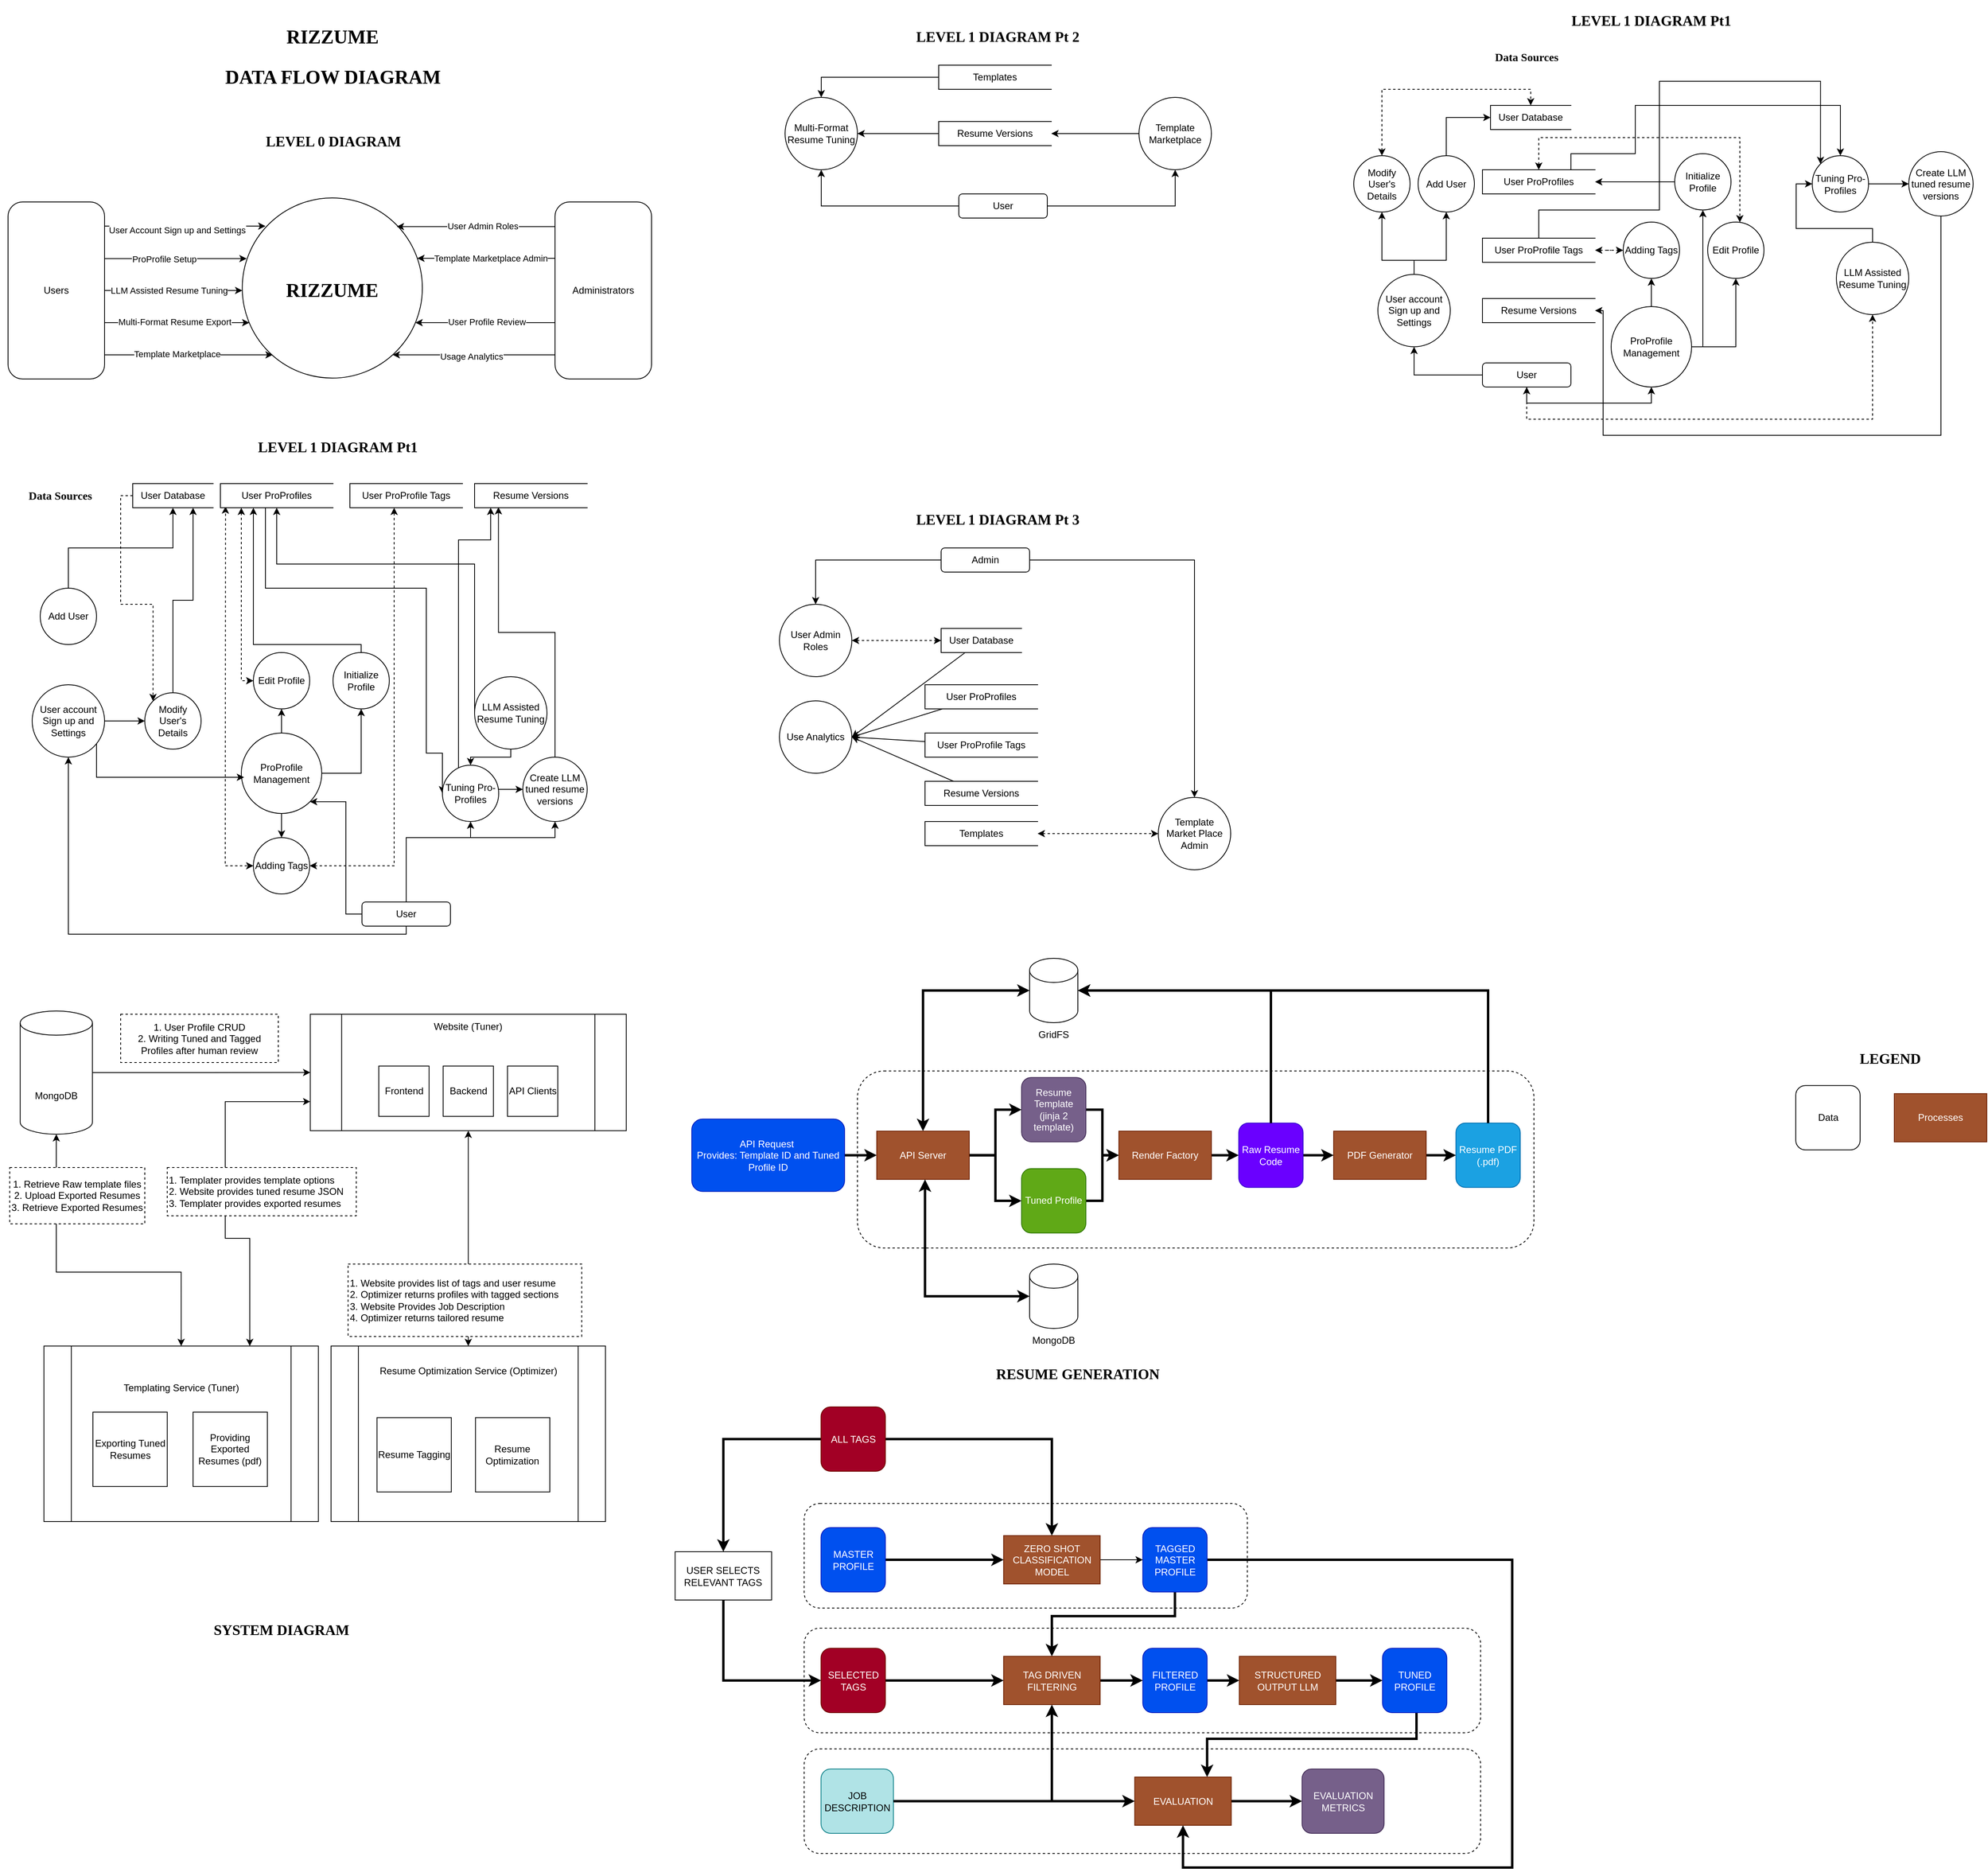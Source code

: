 <mxfile version="26.2.8">
  <diagram name="Page-1" id="mKPKOX54xG1sVrPRqSOk">
    <mxGraphModel dx="2430" dy="1258" grid="1" gridSize="10" guides="1" tooltips="1" connect="1" arrows="1" fold="1" page="1" pageScale="1" pageWidth="827" pageHeight="1169" background="none" math="0" shadow="0">
      <root>
        <mxCell id="0" />
        <mxCell id="1" parent="0" />
        <mxCell id="tH1lpr4riPxQRW5AE10u-115" value="" style="rounded=1;whiteSpace=wrap;html=1;dashed=1;" vertex="1" parent="1">
          <mxGeometry x="1066" y="1330" width="841" height="220" as="geometry" />
        </mxCell>
        <mxCell id="tH1lpr4riPxQRW5AE10u-113" value="" style="rounded=1;whiteSpace=wrap;html=1;dashed=1;" vertex="1" parent="1">
          <mxGeometry x="999.71" y="2172.5" width="841" height="130" as="geometry" />
        </mxCell>
        <mxCell id="tH1lpr4riPxQRW5AE10u-112" value="" style="rounded=1;whiteSpace=wrap;html=1;dashed=1;" vertex="1" parent="1">
          <mxGeometry x="999.71" y="2022.5" width="841" height="130" as="geometry" />
        </mxCell>
        <mxCell id="tH1lpr4riPxQRW5AE10u-111" value="" style="rounded=1;whiteSpace=wrap;html=1;dashed=1;" vertex="1" parent="1">
          <mxGeometry x="999.71" y="1867.5" width="551" height="130" as="geometry" />
        </mxCell>
        <mxCell id="oXPiVWxlWM9DNFQVzROF-1" value="&lt;h2&gt;LEVEL 0 DIAGRAM&lt;/h2&gt;" style="text;html=1;align=center;verticalAlign=middle;whiteSpace=wrap;rounded=0;fontFamily=Lucida Console;" parent="1" vertex="1">
          <mxGeometry x="308.5" y="160" width="211" height="30" as="geometry" />
        </mxCell>
        <mxCell id="oXPiVWxlWM9DNFQVzROF-2" value="&lt;h1&gt;RIZZUME&lt;/h1&gt;" style="text;html=1;align=center;verticalAlign=middle;whiteSpace=wrap;rounded=0;fontFamily=Lucida Console;" parent="1" vertex="1">
          <mxGeometry x="308" y="30" width="211" height="30" as="geometry" />
        </mxCell>
        <mxCell id="oXPiVWxlWM9DNFQVzROF-3" value="&lt;h1&gt;DATA FLOW DIAGRAM&lt;/h1&gt;" style="text;html=1;align=center;verticalAlign=middle;whiteSpace=wrap;rounded=0;fontFamily=Lucida Console;" parent="1" vertex="1">
          <mxGeometry x="278" y="80" width="272" height="30" as="geometry" />
        </mxCell>
        <mxCell id="oXPiVWxlWM9DNFQVzROF-6" value="" style="group" parent="1" vertex="1" connectable="0">
          <mxGeometry x="300" y="245" width="250" height="230" as="geometry" />
        </mxCell>
        <mxCell id="oXPiVWxlWM9DNFQVzROF-5" value="" style="ellipse;whiteSpace=wrap;html=1;aspect=fixed;" parent="oXPiVWxlWM9DNFQVzROF-6" vertex="1">
          <mxGeometry x="1.185" width="223.886" height="223.886" as="geometry" />
        </mxCell>
        <mxCell id="oXPiVWxlWM9DNFQVzROF-4" value="&lt;h1&gt;RIZZUME&lt;/h1&gt;" style="text;html=1;align=center;verticalAlign=middle;whiteSpace=wrap;rounded=0;fontFamily=Lucida Console;" parent="oXPiVWxlWM9DNFQVzROF-6" vertex="1">
          <mxGeometry x="57.19" y="98.57" width="111.87" height="32.86" as="geometry" />
        </mxCell>
        <mxCell id="oXPiVWxlWM9DNFQVzROF-27" style="edgeStyle=orthogonalEdgeStyle;rounded=0;orthogonalLoop=1;jettySize=auto;html=1;" parent="1" source="oXPiVWxlWM9DNFQVzROF-7" edge="1">
          <mxGeometry relative="1" as="geometry">
            <mxPoint x="310" y="400" as="targetPoint" />
            <Array as="points">
              <mxPoint x="130" y="400" />
              <mxPoint x="130" y="400" />
            </Array>
          </mxGeometry>
        </mxCell>
        <mxCell id="oXPiVWxlWM9DNFQVzROF-48" value="Multi-Format Resume Export" style="edgeLabel;html=1;align=center;verticalAlign=middle;resizable=0;points=[];" parent="oXPiVWxlWM9DNFQVzROF-27" vertex="1" connectable="0">
          <mxGeometry x="-0.034" y="1" relative="1" as="geometry">
            <mxPoint as="offset" />
          </mxGeometry>
        </mxCell>
        <mxCell id="oXPiVWxlWM9DNFQVzROF-32" style="edgeStyle=orthogonalEdgeStyle;rounded=0;orthogonalLoop=1;jettySize=auto;html=1;" parent="1" source="oXPiVWxlWM9DNFQVzROF-7" target="oXPiVWxlWM9DNFQVzROF-5" edge="1">
          <mxGeometry relative="1" as="geometry">
            <Array as="points">
              <mxPoint x="260" y="360" />
              <mxPoint x="260" y="360" />
            </Array>
          </mxGeometry>
        </mxCell>
        <mxCell id="oXPiVWxlWM9DNFQVzROF-47" value="LLM Assisted Resume Tuning" style="edgeLabel;html=1;align=center;verticalAlign=middle;resizable=0;points=[];" parent="oXPiVWxlWM9DNFQVzROF-32" vertex="1" connectable="0">
          <mxGeometry x="-0.212" y="-1" relative="1" as="geometry">
            <mxPoint x="12" y="-1" as="offset" />
          </mxGeometry>
        </mxCell>
        <mxCell id="oXPiVWxlWM9DNFQVzROF-34" style="edgeStyle=orthogonalEdgeStyle;rounded=0;orthogonalLoop=1;jettySize=auto;html=1;entryX=0.024;entryY=0.337;entryDx=0;entryDy=0;entryPerimeter=0;" parent="1" source="oXPiVWxlWM9DNFQVzROF-7" target="oXPiVWxlWM9DNFQVzROF-5" edge="1">
          <mxGeometry relative="1" as="geometry">
            <mxPoint x="300" y="360" as="targetPoint" />
            <Array as="points">
              <mxPoint x="307" y="320" />
            </Array>
          </mxGeometry>
        </mxCell>
        <mxCell id="oXPiVWxlWM9DNFQVzROF-46" value="ProProfile Setup" style="edgeLabel;html=1;align=center;verticalAlign=middle;resizable=0;points=[];" parent="oXPiVWxlWM9DNFQVzROF-34" vertex="1" connectable="0">
          <mxGeometry x="-0.163" relative="1" as="geometry">
            <mxPoint as="offset" />
          </mxGeometry>
        </mxCell>
        <mxCell id="oXPiVWxlWM9DNFQVzROF-35" style="edgeStyle=orthogonalEdgeStyle;rounded=0;orthogonalLoop=1;jettySize=auto;html=1;" parent="1" source="oXPiVWxlWM9DNFQVzROF-7" edge="1">
          <mxGeometry relative="1" as="geometry">
            <mxPoint x="330" y="280" as="targetPoint" />
            <Array as="points">
              <mxPoint x="130" y="280" />
              <mxPoint x="130" y="280" />
            </Array>
          </mxGeometry>
        </mxCell>
        <mxCell id="oXPiVWxlWM9DNFQVzROF-45" value="&lt;div&gt;&lt;br&gt;&lt;/div&gt;User Account Sign up and Settings" style="edgeLabel;html=1;align=center;verticalAlign=middle;resizable=0;points=[];" parent="oXPiVWxlWM9DNFQVzROF-35" vertex="1" connectable="0">
          <mxGeometry x="-0.313" y="2" relative="1" as="geometry">
            <mxPoint x="21" as="offset" />
          </mxGeometry>
        </mxCell>
        <mxCell id="oXPiVWxlWM9DNFQVzROF-7" value="Users" style="rounded=1;whiteSpace=wrap;html=1;" parent="1" vertex="1">
          <mxGeometry x="10" y="250" width="120" height="220" as="geometry" />
        </mxCell>
        <mxCell id="oXPiVWxlWM9DNFQVzROF-37" style="edgeStyle=orthogonalEdgeStyle;rounded=0;orthogonalLoop=1;jettySize=auto;html=1;" parent="1" source="oXPiVWxlWM9DNFQVzROF-8" target="oXPiVWxlWM9DNFQVzROF-5" edge="1">
          <mxGeometry relative="1" as="geometry">
            <Array as="points">
              <mxPoint x="610" y="440" />
              <mxPoint x="610" y="440" />
            </Array>
          </mxGeometry>
        </mxCell>
        <mxCell id="oXPiVWxlWM9DNFQVzROF-52" value="Usage Analytics" style="edgeLabel;html=1;align=center;verticalAlign=middle;resizable=0;points=[];" parent="oXPiVWxlWM9DNFQVzROF-37" vertex="1" connectable="0">
          <mxGeometry x="0.029" y="2" relative="1" as="geometry">
            <mxPoint as="offset" />
          </mxGeometry>
        </mxCell>
        <mxCell id="oXPiVWxlWM9DNFQVzROF-38" style="edgeStyle=orthogonalEdgeStyle;rounded=0;orthogonalLoop=1;jettySize=auto;html=1;" parent="1" source="oXPiVWxlWM9DNFQVzROF-8" target="oXPiVWxlWM9DNFQVzROF-5" edge="1">
          <mxGeometry relative="1" as="geometry">
            <Array as="points">
              <mxPoint x="580" y="320" />
              <mxPoint x="580" y="320" />
            </Array>
          </mxGeometry>
        </mxCell>
        <mxCell id="oXPiVWxlWM9DNFQVzROF-51" value="Template Marketplace Admin" style="edgeLabel;html=1;align=center;verticalAlign=middle;resizable=0;points=[];" parent="oXPiVWxlWM9DNFQVzROF-38" vertex="1" connectable="0">
          <mxGeometry x="0.086" relative="1" as="geometry">
            <mxPoint x="13" as="offset" />
          </mxGeometry>
        </mxCell>
        <mxCell id="oXPiVWxlWM9DNFQVzROF-39" style="edgeStyle=orthogonalEdgeStyle;rounded=0;orthogonalLoop=1;jettySize=auto;html=1;" parent="1" source="oXPiVWxlWM9DNFQVzROF-8" target="oXPiVWxlWM9DNFQVzROF-5" edge="1">
          <mxGeometry relative="1" as="geometry">
            <Array as="points">
              <mxPoint x="580" y="400" />
              <mxPoint x="580" y="400" />
            </Array>
          </mxGeometry>
        </mxCell>
        <mxCell id="oXPiVWxlWM9DNFQVzROF-53" value="User Profile Review" style="edgeLabel;html=1;align=center;verticalAlign=middle;resizable=0;points=[];" parent="oXPiVWxlWM9DNFQVzROF-39" vertex="1" connectable="0">
          <mxGeometry x="-0.022" y="-1" relative="1" as="geometry">
            <mxPoint as="offset" />
          </mxGeometry>
        </mxCell>
        <mxCell id="oXPiVWxlWM9DNFQVzROF-42" style="edgeStyle=orthogonalEdgeStyle;rounded=0;orthogonalLoop=1;jettySize=auto;html=1;entryX=0.858;entryY=0.159;entryDx=0;entryDy=0;entryPerimeter=0;" parent="1" source="oXPiVWxlWM9DNFQVzROF-8" target="oXPiVWxlWM9DNFQVzROF-5" edge="1">
          <mxGeometry relative="1" as="geometry">
            <Array as="points">
              <mxPoint x="583" y="281" />
            </Array>
          </mxGeometry>
        </mxCell>
        <mxCell id="oXPiVWxlWM9DNFQVzROF-50" value="User Admin Roles" style="edgeLabel;html=1;align=center;verticalAlign=middle;resizable=0;points=[];" parent="oXPiVWxlWM9DNFQVzROF-42" vertex="1" connectable="0">
          <mxGeometry x="-0.086" y="-1" relative="1" as="geometry">
            <mxPoint as="offset" />
          </mxGeometry>
        </mxCell>
        <mxCell id="oXPiVWxlWM9DNFQVzROF-8" value="Administrators" style="rounded=1;whiteSpace=wrap;html=1;" parent="1" vertex="1">
          <mxGeometry x="690" y="250" width="120" height="220" as="geometry" />
        </mxCell>
        <mxCell id="oXPiVWxlWM9DNFQVzROF-44" style="edgeStyle=orthogonalEdgeStyle;rounded=0;orthogonalLoop=1;jettySize=auto;html=1;entryX=0.169;entryY=0.871;entryDx=0;entryDy=0;entryPerimeter=0;" parent="1" source="oXPiVWxlWM9DNFQVzROF-7" target="oXPiVWxlWM9DNFQVzROF-5" edge="1">
          <mxGeometry relative="1" as="geometry">
            <Array as="points">
              <mxPoint x="130" y="440" />
              <mxPoint x="130" y="440" />
            </Array>
          </mxGeometry>
        </mxCell>
        <mxCell id="oXPiVWxlWM9DNFQVzROF-49" value="Template Marketplace" style="edgeLabel;html=1;align=center;verticalAlign=middle;resizable=0;points=[];" parent="oXPiVWxlWM9DNFQVzROF-44" vertex="1" connectable="0">
          <mxGeometry x="-0.146" y="1" relative="1" as="geometry">
            <mxPoint as="offset" />
          </mxGeometry>
        </mxCell>
        <mxCell id="oXPiVWxlWM9DNFQVzROF-54" value="&lt;h2&gt;LEVEL 1 DIAGRAM Pt1&lt;/h2&gt;" style="text;html=1;align=center;verticalAlign=middle;whiteSpace=wrap;rounded=0;fontFamily=Lucida Console;" parent="1" vertex="1">
          <mxGeometry x="300" y="540" width="240" height="30" as="geometry" />
        </mxCell>
        <mxCell id="iDiEvsZZlQ8KxW4KMv1J-35" style="edgeStyle=orthogonalEdgeStyle;rounded=0;orthogonalLoop=1;jettySize=auto;html=1;entryX=0;entryY=0;entryDx=0;entryDy=0;dashed=1;" parent="1" source="iDiEvsZZlQ8KxW4KMv1J-4" target="iDiEvsZZlQ8KxW4KMv1J-31" edge="1">
          <mxGeometry relative="1" as="geometry">
            <Array as="points">
              <mxPoint x="150" y="615" />
              <mxPoint x="150" y="750" />
              <mxPoint x="190" y="750" />
            </Array>
          </mxGeometry>
        </mxCell>
        <mxCell id="iDiEvsZZlQ8KxW4KMv1J-4" value="User Database" style="html=1;dashed=0;whiteSpace=wrap;shape=partialRectangle;right=0;" parent="1" vertex="1">
          <mxGeometry x="165" y="600" width="100" height="30" as="geometry" />
        </mxCell>
        <mxCell id="iDiEvsZZlQ8KxW4KMv1J-45" style="edgeStyle=orthogonalEdgeStyle;rounded=0;orthogonalLoop=1;jettySize=auto;html=1;startArrow=classic;startFill=1;dashed=1;" parent="1" source="iDiEvsZZlQ8KxW4KMv1J-5" target="iDiEvsZZlQ8KxW4KMv1J-41" edge="1">
          <mxGeometry relative="1" as="geometry">
            <Array as="points">
              <mxPoint x="300" y="845" />
            </Array>
          </mxGeometry>
        </mxCell>
        <mxCell id="iDiEvsZZlQ8KxW4KMv1J-52" style="edgeStyle=orthogonalEdgeStyle;rounded=0;orthogonalLoop=1;jettySize=auto;html=1;entryX=0;entryY=0.5;entryDx=0;entryDy=0;dashed=1;exitX=0.046;exitY=0.946;exitDx=0;exitDy=0;exitPerimeter=0;startArrow=classic;startFill=1;" parent="1" source="iDiEvsZZlQ8KxW4KMv1J-5" target="iDiEvsZZlQ8KxW4KMv1J-49" edge="1">
          <mxGeometry relative="1" as="geometry">
            <mxPoint x="299.68" y="630.0" as="sourcePoint" />
            <mxPoint x="325" y="1073.8" as="targetPoint" />
            <Array as="points">
              <mxPoint x="280" y="630" />
              <mxPoint x="280" y="1075" />
            </Array>
          </mxGeometry>
        </mxCell>
        <mxCell id="iDiEvsZZlQ8KxW4KMv1J-62" style="edgeStyle=orthogonalEdgeStyle;rounded=0;orthogonalLoop=1;jettySize=auto;html=1;entryX=0;entryY=0.5;entryDx=0;entryDy=0;startArrow=none;startFill=0;" parent="1" source="iDiEvsZZlQ8KxW4KMv1J-5" target="iDiEvsZZlQ8KxW4KMv1J-54" edge="1">
          <mxGeometry relative="1" as="geometry">
            <Array as="points">
              <mxPoint x="330" y="730" />
              <mxPoint x="530" y="730" />
              <mxPoint x="530" y="935" />
            </Array>
          </mxGeometry>
        </mxCell>
        <mxCell id="iDiEvsZZlQ8KxW4KMv1J-5" value="User ProProfiles" style="html=1;dashed=0;whiteSpace=wrap;shape=partialRectangle;right=0;" parent="1" vertex="1">
          <mxGeometry x="274" y="600" width="140" height="30" as="geometry" />
        </mxCell>
        <mxCell id="iDiEvsZZlQ8KxW4KMv1J-6" value="Resume Versions" style="html=1;dashed=0;whiteSpace=wrap;shape=partialRectangle;right=0;" parent="1" vertex="1">
          <mxGeometry x="590" y="600" width="140" height="30" as="geometry" />
        </mxCell>
        <mxCell id="iDiEvsZZlQ8KxW4KMv1J-83" style="edgeStyle=orthogonalEdgeStyle;rounded=0;orthogonalLoop=1;jettySize=auto;html=1;entryX=0.5;entryY=0;entryDx=0;entryDy=0;" parent="1" source="iDiEvsZZlQ8KxW4KMv1J-7" target="iDiEvsZZlQ8KxW4KMv1J-12" edge="1">
          <mxGeometry relative="1" as="geometry" />
        </mxCell>
        <mxCell id="iDiEvsZZlQ8KxW4KMv1J-7" value="Templates" style="html=1;dashed=0;whiteSpace=wrap;shape=partialRectangle;right=0;" parent="1" vertex="1">
          <mxGeometry x="1167" y="80" width="140" height="30" as="geometry" />
        </mxCell>
        <mxCell id="iDiEvsZZlQ8KxW4KMv1J-8" value="&lt;h3&gt;&lt;font face=&quot;Lucida Console&quot;&gt;Data Sources&lt;/font&gt;&lt;/h3&gt;" style="text;html=1;align=center;verticalAlign=middle;whiteSpace=wrap;rounded=0;" parent="1" vertex="1">
          <mxGeometry y="585" width="150" height="60" as="geometry" />
        </mxCell>
        <mxCell id="iDiEvsZZlQ8KxW4KMv1J-34" style="edgeStyle=orthogonalEdgeStyle;rounded=0;orthogonalLoop=1;jettySize=auto;html=1;entryX=0;entryY=0.5;entryDx=0;entryDy=0;" parent="1" source="iDiEvsZZlQ8KxW4KMv1J-9" target="iDiEvsZZlQ8KxW4KMv1J-31" edge="1">
          <mxGeometry relative="1" as="geometry" />
        </mxCell>
        <mxCell id="iDiEvsZZlQ8KxW4KMv1J-9" value="User account Sign up and Settings" style="ellipse;whiteSpace=wrap;html=1;aspect=fixed;" parent="1" vertex="1">
          <mxGeometry x="40" y="850" width="90" height="90" as="geometry" />
        </mxCell>
        <mxCell id="iDiEvsZZlQ8KxW4KMv1J-43" style="edgeStyle=orthogonalEdgeStyle;rounded=0;orthogonalLoop=1;jettySize=auto;html=1;entryX=0.5;entryY=1;entryDx=0;entryDy=0;" parent="1" source="iDiEvsZZlQ8KxW4KMv1J-10" target="iDiEvsZZlQ8KxW4KMv1J-41" edge="1">
          <mxGeometry relative="1" as="geometry" />
        </mxCell>
        <mxCell id="iDiEvsZZlQ8KxW4KMv1J-44" style="edgeStyle=orthogonalEdgeStyle;rounded=0;orthogonalLoop=1;jettySize=auto;html=1;entryX=0.5;entryY=1;entryDx=0;entryDy=0;" parent="1" source="iDiEvsZZlQ8KxW4KMv1J-10" target="iDiEvsZZlQ8KxW4KMv1J-42" edge="1">
          <mxGeometry relative="1" as="geometry" />
        </mxCell>
        <mxCell id="iDiEvsZZlQ8KxW4KMv1J-50" style="edgeStyle=orthogonalEdgeStyle;rounded=0;orthogonalLoop=1;jettySize=auto;html=1;entryX=0.5;entryY=0;entryDx=0;entryDy=0;" parent="1" source="iDiEvsZZlQ8KxW4KMv1J-10" target="iDiEvsZZlQ8KxW4KMv1J-49" edge="1">
          <mxGeometry relative="1" as="geometry" />
        </mxCell>
        <mxCell id="iDiEvsZZlQ8KxW4KMv1J-10" value="ProProfile Management" style="ellipse;whiteSpace=wrap;html=1;aspect=fixed;" parent="1" vertex="1">
          <mxGeometry x="300" y="910" width="100" height="100" as="geometry" />
        </mxCell>
        <mxCell id="iDiEvsZZlQ8KxW4KMv1J-60" style="edgeStyle=orthogonalEdgeStyle;rounded=0;orthogonalLoop=1;jettySize=auto;html=1;" parent="1" source="iDiEvsZZlQ8KxW4KMv1J-11" target="iDiEvsZZlQ8KxW4KMv1J-54" edge="1">
          <mxGeometry relative="1" as="geometry">
            <Array as="points">
              <mxPoint x="635" y="940" />
              <mxPoint x="585" y="940" />
            </Array>
          </mxGeometry>
        </mxCell>
        <mxCell id="iDiEvsZZlQ8KxW4KMv1J-11" value="LLM Assisted Resume Tuning" style="ellipse;whiteSpace=wrap;html=1;aspect=fixed;" parent="1" vertex="1">
          <mxGeometry x="590" y="840" width="90" height="90" as="geometry" />
        </mxCell>
        <mxCell id="iDiEvsZZlQ8KxW4KMv1J-12" value="Multi-Format Resume Tuning" style="ellipse;whiteSpace=wrap;html=1;aspect=fixed;" parent="1" vertex="1">
          <mxGeometry x="976" y="120" width="90" height="90" as="geometry" />
        </mxCell>
        <mxCell id="iDiEvsZZlQ8KxW4KMv1J-13" value="Template Marketplace" style="ellipse;whiteSpace=wrap;html=1;aspect=fixed;" parent="1" vertex="1">
          <mxGeometry x="1416" y="120" width="90" height="90" as="geometry" />
        </mxCell>
        <mxCell id="iDiEvsZZlQ8KxW4KMv1J-29" style="edgeStyle=orthogonalEdgeStyle;rounded=0;orthogonalLoop=1;jettySize=auto;html=1;entryX=0.5;entryY=1;entryDx=0;entryDy=0;" parent="1" source="iDiEvsZZlQ8KxW4KMv1J-14" target="iDiEvsZZlQ8KxW4KMv1J-9" edge="1">
          <mxGeometry relative="1" as="geometry">
            <Array as="points">
              <mxPoint x="505" y="1160" />
              <mxPoint x="85" y="1160" />
            </Array>
          </mxGeometry>
        </mxCell>
        <mxCell id="iDiEvsZZlQ8KxW4KMv1J-56" style="edgeStyle=orthogonalEdgeStyle;rounded=0;orthogonalLoop=1;jettySize=auto;html=1;entryX=1;entryY=1;entryDx=0;entryDy=0;" parent="1" source="iDiEvsZZlQ8KxW4KMv1J-14" target="iDiEvsZZlQ8KxW4KMv1J-10" edge="1">
          <mxGeometry relative="1" as="geometry">
            <Array as="points">
              <mxPoint x="430" y="1135" />
              <mxPoint x="430" y="995" />
            </Array>
          </mxGeometry>
        </mxCell>
        <mxCell id="iDiEvsZZlQ8KxW4KMv1J-57" style="edgeStyle=orthogonalEdgeStyle;rounded=0;orthogonalLoop=1;jettySize=auto;html=1;entryX=0.5;entryY=1;entryDx=0;entryDy=0;" parent="1" source="iDiEvsZZlQ8KxW4KMv1J-14" target="iDiEvsZZlQ8KxW4KMv1J-54" edge="1">
          <mxGeometry relative="1" as="geometry">
            <Array as="points">
              <mxPoint x="505" y="1040" />
              <mxPoint x="585" y="1040" />
            </Array>
          </mxGeometry>
        </mxCell>
        <mxCell id="iDiEvsZZlQ8KxW4KMv1J-58" style="edgeStyle=orthogonalEdgeStyle;rounded=0;orthogonalLoop=1;jettySize=auto;html=1;entryX=0.5;entryY=1;entryDx=0;entryDy=0;" parent="1" source="iDiEvsZZlQ8KxW4KMv1J-14" target="iDiEvsZZlQ8KxW4KMv1J-55" edge="1">
          <mxGeometry relative="1" as="geometry">
            <Array as="points">
              <mxPoint x="505" y="1040" />
              <mxPoint x="690" y="1040" />
            </Array>
          </mxGeometry>
        </mxCell>
        <mxCell id="iDiEvsZZlQ8KxW4KMv1J-14" value="User" style="rounded=1;whiteSpace=wrap;html=1;" parent="1" vertex="1">
          <mxGeometry x="450" y="1120" width="110" height="30" as="geometry" />
        </mxCell>
        <mxCell id="iDiEvsZZlQ8KxW4KMv1J-33" style="edgeStyle=orthogonalEdgeStyle;rounded=0;orthogonalLoop=1;jettySize=auto;html=1;" parent="1" source="iDiEvsZZlQ8KxW4KMv1J-30" target="iDiEvsZZlQ8KxW4KMv1J-4" edge="1">
          <mxGeometry relative="1" as="geometry">
            <Array as="points">
              <mxPoint x="85" y="680" />
              <mxPoint x="215" y="680" />
            </Array>
          </mxGeometry>
        </mxCell>
        <mxCell id="iDiEvsZZlQ8KxW4KMv1J-30" value="Add User" style="ellipse;whiteSpace=wrap;html=1;aspect=fixed;" parent="1" vertex="1">
          <mxGeometry x="50" y="730" width="70" height="70" as="geometry" />
        </mxCell>
        <mxCell id="iDiEvsZZlQ8KxW4KMv1J-36" style="edgeStyle=orthogonalEdgeStyle;rounded=0;orthogonalLoop=1;jettySize=auto;html=1;entryX=0.75;entryY=1;entryDx=0;entryDy=0;" parent="1" source="iDiEvsZZlQ8KxW4KMv1J-31" target="iDiEvsZZlQ8KxW4KMv1J-4" edge="1">
          <mxGeometry relative="1" as="geometry" />
        </mxCell>
        <mxCell id="iDiEvsZZlQ8KxW4KMv1J-31" value="Modify User&#39;s Details" style="ellipse;whiteSpace=wrap;html=1;aspect=fixed;" parent="1" vertex="1">
          <mxGeometry x="180" y="860" width="70" height="70" as="geometry" />
        </mxCell>
        <mxCell id="iDiEvsZZlQ8KxW4KMv1J-40" style="edgeStyle=orthogonalEdgeStyle;rounded=0;orthogonalLoop=1;jettySize=auto;html=1;entryX=0.034;entryY=0.55;entryDx=0;entryDy=0;entryPerimeter=0;" parent="1" source="iDiEvsZZlQ8KxW4KMv1J-9" target="iDiEvsZZlQ8KxW4KMv1J-10" edge="1">
          <mxGeometry relative="1" as="geometry">
            <Array as="points">
              <mxPoint x="120" y="965" />
            </Array>
          </mxGeometry>
        </mxCell>
        <mxCell id="iDiEvsZZlQ8KxW4KMv1J-41" value="Edit Profile" style="ellipse;whiteSpace=wrap;html=1;aspect=fixed;" parent="1" vertex="1">
          <mxGeometry x="315" y="810" width="70" height="70" as="geometry" />
        </mxCell>
        <mxCell id="iDiEvsZZlQ8KxW4KMv1J-42" value="Initialize Profile" style="ellipse;whiteSpace=wrap;html=1;aspect=fixed;" parent="1" vertex="1">
          <mxGeometry x="414" y="810" width="70" height="70" as="geometry" />
        </mxCell>
        <mxCell id="iDiEvsZZlQ8KxW4KMv1J-48" value="User ProProfile Tags" style="html=1;dashed=0;whiteSpace=wrap;shape=partialRectangle;right=0;" parent="1" vertex="1">
          <mxGeometry x="435" y="600" width="140" height="30" as="geometry" />
        </mxCell>
        <mxCell id="iDiEvsZZlQ8KxW4KMv1J-51" style="edgeStyle=orthogonalEdgeStyle;rounded=0;orthogonalLoop=1;jettySize=auto;html=1;startArrow=classic;startFill=1;endArrow=classic;endFill=1;dashed=1;" parent="1" source="iDiEvsZZlQ8KxW4KMv1J-49" target="iDiEvsZZlQ8KxW4KMv1J-48" edge="1">
          <mxGeometry relative="1" as="geometry">
            <Array as="points">
              <mxPoint x="490" y="1075" />
            </Array>
          </mxGeometry>
        </mxCell>
        <mxCell id="iDiEvsZZlQ8KxW4KMv1J-49" value="Adding Tags" style="ellipse;whiteSpace=wrap;html=1;aspect=fixed;" parent="1" vertex="1">
          <mxGeometry x="315" y="1040" width="70" height="70" as="geometry" />
        </mxCell>
        <mxCell id="iDiEvsZZlQ8KxW4KMv1J-68" style="edgeStyle=orthogonalEdgeStyle;rounded=0;orthogonalLoop=1;jettySize=auto;html=1;" parent="1" source="iDiEvsZZlQ8KxW4KMv1J-54" edge="1">
          <mxGeometry relative="1" as="geometry">
            <mxPoint x="610" y="630" as="targetPoint" />
            <Array as="points">
              <mxPoint x="570" y="670" />
              <mxPoint x="610" y="670" />
              <mxPoint x="610" y="630" />
            </Array>
          </mxGeometry>
        </mxCell>
        <mxCell id="iDiEvsZZlQ8KxW4KMv1J-71" style="edgeStyle=orthogonalEdgeStyle;rounded=0;orthogonalLoop=1;jettySize=auto;html=1;entryX=0;entryY=0.5;entryDx=0;entryDy=0;" parent="1" source="iDiEvsZZlQ8KxW4KMv1J-54" target="iDiEvsZZlQ8KxW4KMv1J-55" edge="1">
          <mxGeometry relative="1" as="geometry">
            <Array as="points">
              <mxPoint x="630" y="980" />
              <mxPoint x="630" y="980" />
            </Array>
          </mxGeometry>
        </mxCell>
        <mxCell id="iDiEvsZZlQ8KxW4KMv1J-54" value="Tuning Pro-Profiles" style="ellipse;whiteSpace=wrap;html=1;aspect=fixed;" parent="1" vertex="1">
          <mxGeometry x="550" y="950" width="70" height="70" as="geometry" />
        </mxCell>
        <mxCell id="iDiEvsZZlQ8KxW4KMv1J-55" value="Create LLM tuned resume versions" style="ellipse;whiteSpace=wrap;html=1;aspect=fixed;" parent="1" vertex="1">
          <mxGeometry x="650" y="940" width="80" height="80" as="geometry" />
        </mxCell>
        <mxCell id="iDiEvsZZlQ8KxW4KMv1J-59" style="edgeStyle=orthogonalEdgeStyle;rounded=0;orthogonalLoop=1;jettySize=auto;html=1;entryX=0.5;entryY=1;entryDx=0;entryDy=0;" parent="1" source="iDiEvsZZlQ8KxW4KMv1J-11" target="iDiEvsZZlQ8KxW4KMv1J-5" edge="1">
          <mxGeometry relative="1" as="geometry">
            <Array as="points">
              <mxPoint x="590" y="700" />
              <mxPoint x="344" y="700" />
            </Array>
          </mxGeometry>
        </mxCell>
        <mxCell id="iDiEvsZZlQ8KxW4KMv1J-64" style="edgeStyle=orthogonalEdgeStyle;rounded=0;orthogonalLoop=1;jettySize=auto;html=1;entryX=0.189;entryY=1.016;entryDx=0;entryDy=0;entryPerimeter=0;exitX=0.5;exitY=0;exitDx=0;exitDy=0;" parent="1" source="iDiEvsZZlQ8KxW4KMv1J-42" edge="1">
          <mxGeometry relative="1" as="geometry">
            <mxPoint x="463.54" y="809.52" as="sourcePoint" />
            <mxPoint x="315.0" y="630" as="targetPoint" />
            <Array as="points">
              <mxPoint x="449" y="800" />
              <mxPoint x="315" y="800" />
            </Array>
          </mxGeometry>
        </mxCell>
        <mxCell id="iDiEvsZZlQ8KxW4KMv1J-74" style="edgeStyle=orthogonalEdgeStyle;rounded=0;orthogonalLoop=1;jettySize=auto;html=1;entryX=0.212;entryY=0.976;entryDx=0;entryDy=0;entryPerimeter=0;" parent="1" source="iDiEvsZZlQ8KxW4KMv1J-55" target="iDiEvsZZlQ8KxW4KMv1J-6" edge="1">
          <mxGeometry relative="1" as="geometry" />
        </mxCell>
        <mxCell id="iDiEvsZZlQ8KxW4KMv1J-82" style="edgeStyle=orthogonalEdgeStyle;rounded=0;orthogonalLoop=1;jettySize=auto;html=1;exitX=0;exitY=0.5;exitDx=0;exitDy=0;" parent="1" source="iDiEvsZZlQ8KxW4KMv1J-78" target="iDiEvsZZlQ8KxW4KMv1J-12" edge="1">
          <mxGeometry relative="1" as="geometry" />
        </mxCell>
        <mxCell id="iDiEvsZZlQ8KxW4KMv1J-78" value="Resume Versions" style="html=1;dashed=0;whiteSpace=wrap;shape=partialRectangle;right=0;" parent="1" vertex="1">
          <mxGeometry x="1167" y="150" width="140" height="30" as="geometry" />
        </mxCell>
        <mxCell id="iDiEvsZZlQ8KxW4KMv1J-85" style="edgeStyle=orthogonalEdgeStyle;rounded=0;orthogonalLoop=1;jettySize=auto;html=1;entryX=0.5;entryY=1;entryDx=0;entryDy=0;" parent="1" source="iDiEvsZZlQ8KxW4KMv1J-80" target="iDiEvsZZlQ8KxW4KMv1J-13" edge="1">
          <mxGeometry relative="1" as="geometry" />
        </mxCell>
        <mxCell id="iDiEvsZZlQ8KxW4KMv1J-86" style="edgeStyle=orthogonalEdgeStyle;rounded=0;orthogonalLoop=1;jettySize=auto;html=1;" parent="1" source="iDiEvsZZlQ8KxW4KMv1J-80" target="iDiEvsZZlQ8KxW4KMv1J-12" edge="1">
          <mxGeometry relative="1" as="geometry" />
        </mxCell>
        <mxCell id="iDiEvsZZlQ8KxW4KMv1J-80" value="User" style="rounded=1;whiteSpace=wrap;html=1;" parent="1" vertex="1">
          <mxGeometry x="1192" y="240" width="110" height="30" as="geometry" />
        </mxCell>
        <mxCell id="iDiEvsZZlQ8KxW4KMv1J-84" style="edgeStyle=orthogonalEdgeStyle;rounded=0;orthogonalLoop=1;jettySize=auto;html=1;entryX=1;entryY=0.5;entryDx=0;entryDy=0;" parent="1" source="iDiEvsZZlQ8KxW4KMv1J-13" target="iDiEvsZZlQ8KxW4KMv1J-78" edge="1">
          <mxGeometry relative="1" as="geometry">
            <mxPoint x="1291" y="190" as="targetPoint" />
          </mxGeometry>
        </mxCell>
        <mxCell id="iDiEvsZZlQ8KxW4KMv1J-119" style="edgeStyle=orthogonalEdgeStyle;rounded=0;orthogonalLoop=1;jettySize=auto;html=1;entryX=0.5;entryY=0;entryDx=0;entryDy=0;" parent="1" source="iDiEvsZZlQ8KxW4KMv1J-88" target="iDiEvsZZlQ8KxW4KMv1J-94" edge="1">
          <mxGeometry relative="1" as="geometry" />
        </mxCell>
        <mxCell id="iDiEvsZZlQ8KxW4KMv1J-128" style="edgeStyle=orthogonalEdgeStyle;rounded=0;orthogonalLoop=1;jettySize=auto;html=1;entryX=0.5;entryY=0;entryDx=0;entryDy=0;" parent="1" source="iDiEvsZZlQ8KxW4KMv1J-88" target="iDiEvsZZlQ8KxW4KMv1J-97" edge="1">
          <mxGeometry relative="1" as="geometry" />
        </mxCell>
        <mxCell id="iDiEvsZZlQ8KxW4KMv1J-88" value="Admin" style="rounded=1;whiteSpace=wrap;html=1;" parent="1" vertex="1">
          <mxGeometry x="1170" y="680" width="110" height="30" as="geometry" />
        </mxCell>
        <mxCell id="iDiEvsZZlQ8KxW4KMv1J-124" style="rounded=0;orthogonalLoop=1;jettySize=auto;html=1;entryX=1;entryY=0.5;entryDx=0;entryDy=0;" parent="1" source="iDiEvsZZlQ8KxW4KMv1J-89" target="iDiEvsZZlQ8KxW4KMv1J-99" edge="1">
          <mxGeometry relative="1" as="geometry" />
        </mxCell>
        <mxCell id="iDiEvsZZlQ8KxW4KMv1J-89" value="User Database" style="html=1;dashed=0;whiteSpace=wrap;shape=partialRectangle;right=0;" parent="1" vertex="1">
          <mxGeometry x="1170" y="780" width="100" height="30" as="geometry" />
        </mxCell>
        <mxCell id="iDiEvsZZlQ8KxW4KMv1J-121" style="rounded=0;orthogonalLoop=1;jettySize=auto;html=1;entryX=1;entryY=0.5;entryDx=0;entryDy=0;" parent="1" source="iDiEvsZZlQ8KxW4KMv1J-90" target="iDiEvsZZlQ8KxW4KMv1J-99" edge="1">
          <mxGeometry relative="1" as="geometry" />
        </mxCell>
        <mxCell id="iDiEvsZZlQ8KxW4KMv1J-90" value="User ProProfiles" style="html=1;dashed=0;whiteSpace=wrap;shape=partialRectangle;right=0;" parent="1" vertex="1">
          <mxGeometry x="1150" y="850" width="140" height="30" as="geometry" />
        </mxCell>
        <mxCell id="iDiEvsZZlQ8KxW4KMv1J-123" style="rounded=0;orthogonalLoop=1;jettySize=auto;html=1;entryX=1;entryY=0.5;entryDx=0;entryDy=0;" parent="1" source="iDiEvsZZlQ8KxW4KMv1J-91" target="iDiEvsZZlQ8KxW4KMv1J-99" edge="1">
          <mxGeometry relative="1" as="geometry" />
        </mxCell>
        <mxCell id="iDiEvsZZlQ8KxW4KMv1J-91" value="Resume Versions" style="html=1;dashed=0;whiteSpace=wrap;shape=partialRectangle;right=0;" parent="1" vertex="1">
          <mxGeometry x="1150" y="970" width="140" height="30" as="geometry" />
        </mxCell>
        <mxCell id="iDiEvsZZlQ8KxW4KMv1J-122" style="rounded=0;orthogonalLoop=1;jettySize=auto;html=1;entryX=1;entryY=0.5;entryDx=0;entryDy=0;" parent="1" source="iDiEvsZZlQ8KxW4KMv1J-92" target="iDiEvsZZlQ8KxW4KMv1J-99" edge="1">
          <mxGeometry relative="1" as="geometry" />
        </mxCell>
        <mxCell id="iDiEvsZZlQ8KxW4KMv1J-92" value="User ProProfile Tags" style="html=1;dashed=0;whiteSpace=wrap;shape=partialRectangle;right=0;" parent="1" vertex="1">
          <mxGeometry x="1150" y="910" width="140" height="30" as="geometry" />
        </mxCell>
        <mxCell id="iDiEvsZZlQ8KxW4KMv1J-120" style="edgeStyle=orthogonalEdgeStyle;rounded=0;orthogonalLoop=1;jettySize=auto;html=1;entryX=0;entryY=0.5;entryDx=0;entryDy=0;startArrow=classic;startFill=1;dashed=1;" parent="1" source="iDiEvsZZlQ8KxW4KMv1J-94" target="iDiEvsZZlQ8KxW4KMv1J-89" edge="1">
          <mxGeometry relative="1" as="geometry" />
        </mxCell>
        <mxCell id="iDiEvsZZlQ8KxW4KMv1J-94" value="User Admin Roles" style="ellipse;whiteSpace=wrap;html=1;aspect=fixed;" parent="1" vertex="1">
          <mxGeometry x="969" y="750" width="90" height="90" as="geometry" />
        </mxCell>
        <mxCell id="iDiEvsZZlQ8KxW4KMv1J-97" value="Template Market Place Admin" style="ellipse;whiteSpace=wrap;html=1;aspect=fixed;" parent="1" vertex="1">
          <mxGeometry x="1440" y="990" width="90" height="90" as="geometry" />
        </mxCell>
        <mxCell id="iDiEvsZZlQ8KxW4KMv1J-99" value="Use Analytics" style="ellipse;whiteSpace=wrap;html=1;aspect=fixed;" parent="1" vertex="1">
          <mxGeometry x="969" y="870" width="90" height="90" as="geometry" />
        </mxCell>
        <mxCell id="iDiEvsZZlQ8KxW4KMv1J-114" value="&lt;h2&gt;LEVEL 1 DIAGRAM Pt 2&lt;/h2&gt;" style="text;html=1;align=center;verticalAlign=middle;whiteSpace=wrap;rounded=0;fontFamily=Lucida Console;" parent="1" vertex="1">
          <mxGeometry x="1108" y="30" width="265" height="30" as="geometry" />
        </mxCell>
        <mxCell id="iDiEvsZZlQ8KxW4KMv1J-115" value="&lt;h2&gt;LEVEL 1 DIAGRAM Pt 3&lt;/h2&gt;" style="text;html=1;align=center;verticalAlign=middle;whiteSpace=wrap;rounded=0;fontFamily=Lucida Console;" parent="1" vertex="1">
          <mxGeometry x="1108" y="630" width="265" height="30" as="geometry" />
        </mxCell>
        <mxCell id="iDiEvsZZlQ8KxW4KMv1J-129" style="edgeStyle=orthogonalEdgeStyle;rounded=0;orthogonalLoop=1;jettySize=auto;html=1;dashed=1;startArrow=classic;startFill=1;" parent="1" source="iDiEvsZZlQ8KxW4KMv1J-125" target="iDiEvsZZlQ8KxW4KMv1J-97" edge="1">
          <mxGeometry relative="1" as="geometry" />
        </mxCell>
        <mxCell id="iDiEvsZZlQ8KxW4KMv1J-125" value="Templates" style="html=1;dashed=0;whiteSpace=wrap;shape=partialRectangle;right=0;" parent="1" vertex="1">
          <mxGeometry x="1150" y="1020" width="140" height="30" as="geometry" />
        </mxCell>
        <mxCell id="iDiEvsZZlQ8KxW4KMv1J-171" value="User Database" style="html=1;dashed=0;whiteSpace=wrap;shape=partialRectangle;right=0;" parent="1" vertex="1">
          <mxGeometry x="1853" y="130" width="100" height="30" as="geometry" />
        </mxCell>
        <mxCell id="iDiEvsZZlQ8KxW4KMv1J-199" style="edgeStyle=orthogonalEdgeStyle;rounded=0;orthogonalLoop=1;jettySize=auto;html=1;entryX=0;entryY=0.5;entryDx=0;entryDy=0;endArrow=none;endFill=0;startArrow=classic;startFill=1;" parent="1" source="iDiEvsZZlQ8KxW4KMv1J-172" target="iDiEvsZZlQ8KxW4KMv1J-187" edge="1">
          <mxGeometry relative="1" as="geometry" />
        </mxCell>
        <mxCell id="iDiEvsZZlQ8KxW4KMv1J-202" style="edgeStyle=orthogonalEdgeStyle;rounded=0;orthogonalLoop=1;jettySize=auto;html=1;dashed=1;startArrow=classic;startFill=1;" parent="1" source="iDiEvsZZlQ8KxW4KMv1J-172" target="iDiEvsZZlQ8KxW4KMv1J-186" edge="1">
          <mxGeometry relative="1" as="geometry">
            <Array as="points">
              <mxPoint x="1913" y="170" />
              <mxPoint x="2163" y="170" />
            </Array>
          </mxGeometry>
        </mxCell>
        <mxCell id="iDiEvsZZlQ8KxW4KMv1J-209" style="edgeStyle=orthogonalEdgeStyle;rounded=0;orthogonalLoop=1;jettySize=auto;html=1;" parent="1" source="iDiEvsZZlQ8KxW4KMv1J-172" target="iDiEvsZZlQ8KxW4KMv1J-205" edge="1">
          <mxGeometry relative="1" as="geometry">
            <Array as="points">
              <mxPoint x="1953" y="190" />
              <mxPoint x="2033" y="190" />
              <mxPoint x="2033" y="130" />
              <mxPoint x="2288" y="130" />
            </Array>
          </mxGeometry>
        </mxCell>
        <mxCell id="iDiEvsZZlQ8KxW4KMv1J-172" value="User ProProfiles" style="html=1;dashed=0;whiteSpace=wrap;shape=partialRectangle;right=0;" parent="1" vertex="1">
          <mxGeometry x="1843" y="210" width="140" height="30" as="geometry" />
        </mxCell>
        <mxCell id="iDiEvsZZlQ8KxW4KMv1J-173" value="Resume Versions" style="html=1;dashed=0;whiteSpace=wrap;shape=partialRectangle;right=0;" parent="1" vertex="1">
          <mxGeometry x="1843" y="370" width="140" height="30" as="geometry" />
        </mxCell>
        <mxCell id="iDiEvsZZlQ8KxW4KMv1J-198" value="" style="edgeStyle=orthogonalEdgeStyle;rounded=0;orthogonalLoop=1;jettySize=auto;html=1;dashed=1;startArrow=classic;startFill=1;" parent="1" source="iDiEvsZZlQ8KxW4KMv1J-174" target="iDiEvsZZlQ8KxW4KMv1J-188" edge="1">
          <mxGeometry relative="1" as="geometry" />
        </mxCell>
        <mxCell id="iDiEvsZZlQ8KxW4KMv1J-212" style="edgeStyle=orthogonalEdgeStyle;rounded=0;orthogonalLoop=1;jettySize=auto;html=1;entryX=0;entryY=0;entryDx=0;entryDy=0;" parent="1" source="iDiEvsZZlQ8KxW4KMv1J-174" target="iDiEvsZZlQ8KxW4KMv1J-205" edge="1">
          <mxGeometry relative="1" as="geometry">
            <Array as="points">
              <mxPoint x="1913" y="260" />
              <mxPoint x="2063" y="260" />
              <mxPoint x="2063" y="100" />
              <mxPoint x="2263" y="100" />
            </Array>
          </mxGeometry>
        </mxCell>
        <mxCell id="iDiEvsZZlQ8KxW4KMv1J-174" value="User ProProfile Tags" style="html=1;dashed=0;whiteSpace=wrap;shape=partialRectangle;right=0;" parent="1" vertex="1">
          <mxGeometry x="1843" y="295" width="140" height="30" as="geometry" />
        </mxCell>
        <mxCell id="iDiEvsZZlQ8KxW4KMv1J-176" value="&lt;h3&gt;&lt;font face=&quot;Lucida Console&quot;&gt;Data Sources&lt;/font&gt;&lt;/h3&gt;" style="text;html=1;align=center;verticalAlign=middle;whiteSpace=wrap;rounded=0;" parent="1" vertex="1">
          <mxGeometry x="1823" y="40" width="150" height="60" as="geometry" />
        </mxCell>
        <mxCell id="iDiEvsZZlQ8KxW4KMv1J-190" style="edgeStyle=orthogonalEdgeStyle;rounded=0;orthogonalLoop=1;jettySize=auto;html=1;" parent="1" source="iDiEvsZZlQ8KxW4KMv1J-178" target="iDiEvsZZlQ8KxW4KMv1J-182" edge="1">
          <mxGeometry relative="1" as="geometry" />
        </mxCell>
        <mxCell id="iDiEvsZZlQ8KxW4KMv1J-197" style="edgeStyle=orthogonalEdgeStyle;rounded=0;orthogonalLoop=1;jettySize=auto;html=1;entryX=0.5;entryY=1;entryDx=0;entryDy=0;" parent="1" source="iDiEvsZZlQ8KxW4KMv1J-178" target="iDiEvsZZlQ8KxW4KMv1J-185" edge="1">
          <mxGeometry relative="1" as="geometry">
            <Array as="points">
              <mxPoint x="1898" y="500" />
              <mxPoint x="2053" y="500" />
            </Array>
          </mxGeometry>
        </mxCell>
        <mxCell id="iDiEvsZZlQ8KxW4KMv1J-207" style="edgeStyle=orthogonalEdgeStyle;rounded=0;orthogonalLoop=1;jettySize=auto;html=1;entryX=0.5;entryY=1;entryDx=0;entryDy=0;dashed=1;startArrow=classic;startFill=1;" parent="1" source="iDiEvsZZlQ8KxW4KMv1J-178" target="iDiEvsZZlQ8KxW4KMv1J-204" edge="1">
          <mxGeometry relative="1" as="geometry">
            <Array as="points">
              <mxPoint x="1898" y="520" />
              <mxPoint x="2328" y="520" />
            </Array>
          </mxGeometry>
        </mxCell>
        <mxCell id="iDiEvsZZlQ8KxW4KMv1J-178" value="User" style="rounded=1;whiteSpace=wrap;html=1;" parent="1" vertex="1">
          <mxGeometry x="1843" y="450" width="110" height="30" as="geometry" />
        </mxCell>
        <mxCell id="iDiEvsZZlQ8KxW4KMv1J-191" value="" style="edgeStyle=orthogonalEdgeStyle;rounded=0;orthogonalLoop=1;jettySize=auto;html=1;" parent="1" source="iDiEvsZZlQ8KxW4KMv1J-182" target="iDiEvsZZlQ8KxW4KMv1J-183" edge="1">
          <mxGeometry relative="1" as="geometry">
            <Array as="points">
              <mxPoint x="1758" y="322.5" />
              <mxPoint x="1798" y="322.5" />
            </Array>
          </mxGeometry>
        </mxCell>
        <mxCell id="iDiEvsZZlQ8KxW4KMv1J-192" value="" style="edgeStyle=orthogonalEdgeStyle;rounded=0;orthogonalLoop=1;jettySize=auto;html=1;exitX=0.5;exitY=0;exitDx=0;exitDy=0;" parent="1" source="iDiEvsZZlQ8KxW4KMv1J-182" target="iDiEvsZZlQ8KxW4KMv1J-184" edge="1">
          <mxGeometry relative="1" as="geometry">
            <Array as="points">
              <mxPoint x="1758" y="322.5" />
              <mxPoint x="1718" y="322.5" />
            </Array>
          </mxGeometry>
        </mxCell>
        <mxCell id="iDiEvsZZlQ8KxW4KMv1J-182" value="User account Sign up and Settings" style="ellipse;whiteSpace=wrap;html=1;aspect=fixed;" parent="1" vertex="1">
          <mxGeometry x="1713" y="340" width="90" height="90" as="geometry" />
        </mxCell>
        <mxCell id="iDiEvsZZlQ8KxW4KMv1J-193" style="edgeStyle=orthogonalEdgeStyle;rounded=0;orthogonalLoop=1;jettySize=auto;html=1;entryX=0;entryY=0.5;entryDx=0;entryDy=0;" parent="1" source="iDiEvsZZlQ8KxW4KMv1J-183" target="iDiEvsZZlQ8KxW4KMv1J-171" edge="1">
          <mxGeometry relative="1" as="geometry">
            <Array as="points">
              <mxPoint x="1798" y="145" />
            </Array>
          </mxGeometry>
        </mxCell>
        <mxCell id="iDiEvsZZlQ8KxW4KMv1J-183" value="Add User" style="ellipse;whiteSpace=wrap;html=1;aspect=fixed;" parent="1" vertex="1">
          <mxGeometry x="1763" y="192.5" width="70" height="70" as="geometry" />
        </mxCell>
        <mxCell id="iDiEvsZZlQ8KxW4KMv1J-195" style="edgeStyle=orthogonalEdgeStyle;rounded=0;orthogonalLoop=1;jettySize=auto;html=1;entryX=0.5;entryY=0;entryDx=0;entryDy=0;startArrow=classic;startFill=1;dashed=1;" parent="1" source="iDiEvsZZlQ8KxW4KMv1J-184" target="iDiEvsZZlQ8KxW4KMv1J-171" edge="1">
          <mxGeometry relative="1" as="geometry">
            <Array as="points">
              <mxPoint x="1718" y="110" />
              <mxPoint x="1903" y="110" />
            </Array>
          </mxGeometry>
        </mxCell>
        <mxCell id="iDiEvsZZlQ8KxW4KMv1J-184" value="Modify User&#39;s Details" style="ellipse;whiteSpace=wrap;html=1;aspect=fixed;" parent="1" vertex="1">
          <mxGeometry x="1683" y="192.5" width="70" height="70" as="geometry" />
        </mxCell>
        <mxCell id="iDiEvsZZlQ8KxW4KMv1J-200" style="edgeStyle=orthogonalEdgeStyle;rounded=0;orthogonalLoop=1;jettySize=auto;html=1;entryX=0.5;entryY=1;entryDx=0;entryDy=0;" parent="1" source="iDiEvsZZlQ8KxW4KMv1J-185" target="iDiEvsZZlQ8KxW4KMv1J-187" edge="1">
          <mxGeometry relative="1" as="geometry">
            <Array as="points">
              <mxPoint x="2117" y="430" />
            </Array>
          </mxGeometry>
        </mxCell>
        <mxCell id="iDiEvsZZlQ8KxW4KMv1J-201" style="edgeStyle=orthogonalEdgeStyle;rounded=0;orthogonalLoop=1;jettySize=auto;html=1;entryX=0.5;entryY=1;entryDx=0;entryDy=0;" parent="1" source="iDiEvsZZlQ8KxW4KMv1J-185" target="iDiEvsZZlQ8KxW4KMv1J-186" edge="1">
          <mxGeometry relative="1" as="geometry" />
        </mxCell>
        <mxCell id="iDiEvsZZlQ8KxW4KMv1J-203" style="edgeStyle=orthogonalEdgeStyle;rounded=0;orthogonalLoop=1;jettySize=auto;html=1;entryX=0.5;entryY=1;entryDx=0;entryDy=0;" parent="1" source="iDiEvsZZlQ8KxW4KMv1J-185" target="iDiEvsZZlQ8KxW4KMv1J-188" edge="1">
          <mxGeometry relative="1" as="geometry">
            <Array as="points">
              <mxPoint x="2053" y="370" />
              <mxPoint x="2053" y="370" />
            </Array>
          </mxGeometry>
        </mxCell>
        <mxCell id="iDiEvsZZlQ8KxW4KMv1J-185" value="ProProfile Management" style="ellipse;whiteSpace=wrap;html=1;aspect=fixed;" parent="1" vertex="1">
          <mxGeometry x="2003" y="380" width="100" height="100" as="geometry" />
        </mxCell>
        <mxCell id="iDiEvsZZlQ8KxW4KMv1J-186" value="Edit Profile" style="ellipse;whiteSpace=wrap;html=1;aspect=fixed;" parent="1" vertex="1">
          <mxGeometry x="2123" y="275" width="70" height="70" as="geometry" />
        </mxCell>
        <mxCell id="iDiEvsZZlQ8KxW4KMv1J-187" value="Initialize Profile" style="ellipse;whiteSpace=wrap;html=1;aspect=fixed;" parent="1" vertex="1">
          <mxGeometry x="2082" y="190" width="70" height="70" as="geometry" />
        </mxCell>
        <mxCell id="iDiEvsZZlQ8KxW4KMv1J-188" value="Adding Tags" style="ellipse;whiteSpace=wrap;html=1;aspect=fixed;" parent="1" vertex="1">
          <mxGeometry x="2018" y="275" width="70" height="70" as="geometry" />
        </mxCell>
        <mxCell id="iDiEvsZZlQ8KxW4KMv1J-210" style="edgeStyle=orthogonalEdgeStyle;rounded=0;orthogonalLoop=1;jettySize=auto;html=1;entryX=0;entryY=0.5;entryDx=0;entryDy=0;" parent="1" source="iDiEvsZZlQ8KxW4KMv1J-204" target="iDiEvsZZlQ8KxW4KMv1J-205" edge="1">
          <mxGeometry relative="1" as="geometry">
            <Array as="points">
              <mxPoint x="2328" y="283" />
              <mxPoint x="2233" y="283" />
              <mxPoint x="2233" y="227" />
            </Array>
          </mxGeometry>
        </mxCell>
        <mxCell id="iDiEvsZZlQ8KxW4KMv1J-204" value="LLM Assisted Resume Tuning" style="ellipse;whiteSpace=wrap;html=1;aspect=fixed;" parent="1" vertex="1">
          <mxGeometry x="2283" y="300" width="90" height="90" as="geometry" />
        </mxCell>
        <mxCell id="iDiEvsZZlQ8KxW4KMv1J-211" style="edgeStyle=orthogonalEdgeStyle;rounded=0;orthogonalLoop=1;jettySize=auto;html=1;entryX=0;entryY=0.5;entryDx=0;entryDy=0;" parent="1" source="iDiEvsZZlQ8KxW4KMv1J-205" target="iDiEvsZZlQ8KxW4KMv1J-206" edge="1">
          <mxGeometry relative="1" as="geometry" />
        </mxCell>
        <mxCell id="iDiEvsZZlQ8KxW4KMv1J-205" value="Tuning Pro-Profiles" style="ellipse;whiteSpace=wrap;html=1;aspect=fixed;" parent="1" vertex="1">
          <mxGeometry x="2253" y="192.5" width="70" height="70" as="geometry" />
        </mxCell>
        <mxCell id="iDiEvsZZlQ8KxW4KMv1J-208" style="edgeStyle=orthogonalEdgeStyle;rounded=0;orthogonalLoop=1;jettySize=auto;html=1;entryX=1;entryY=0.5;entryDx=0;entryDy=0;" parent="1" source="iDiEvsZZlQ8KxW4KMv1J-206" target="iDiEvsZZlQ8KxW4KMv1J-173" edge="1">
          <mxGeometry relative="1" as="geometry">
            <Array as="points">
              <mxPoint x="2413" y="540" />
              <mxPoint x="1993" y="540" />
              <mxPoint x="1993" y="385" />
            </Array>
          </mxGeometry>
        </mxCell>
        <mxCell id="iDiEvsZZlQ8KxW4KMv1J-206" value="Create LLM tuned resume versions" style="ellipse;whiteSpace=wrap;html=1;aspect=fixed;" parent="1" vertex="1">
          <mxGeometry x="2373" y="187.5" width="80" height="80" as="geometry" />
        </mxCell>
        <mxCell id="iDiEvsZZlQ8KxW4KMv1J-213" value="&lt;h2&gt;LEVEL 1 DIAGRAM Pt1&lt;/h2&gt;" style="text;html=1;align=center;verticalAlign=middle;whiteSpace=wrap;rounded=0;fontFamily=Lucida Console;" parent="1" vertex="1">
          <mxGeometry x="1933" y="10" width="240" height="30" as="geometry" />
        </mxCell>
        <mxCell id="g8SQIHmQ-4bvyFIWQ4J3-1" value="&lt;h2&gt;SYSTEM DIAGRAM&lt;/h2&gt;" style="text;html=1;align=center;verticalAlign=middle;whiteSpace=wrap;rounded=0;fontFamily=Lucida Console;" parent="1" vertex="1">
          <mxGeometry x="230" y="2010" width="240" height="30" as="geometry" />
        </mxCell>
        <mxCell id="g8SQIHmQ-4bvyFIWQ4J3-12" style="rounded=0;orthogonalLoop=1;jettySize=auto;html=1;entryX=0.5;entryY=1;entryDx=0;entryDy=0;startArrow=classic;startFill=1;exitX=0.5;exitY=0;exitDx=0;exitDy=0;" parent="1" source="g8SQIHmQ-4bvyFIWQ4J3-4" target="1ALYySOJb8yiwOAJLZDD-16" edge="1">
          <mxGeometry relative="1" as="geometry">
            <mxPoint x="714.82" y="1403.08" as="targetPoint" />
          </mxGeometry>
        </mxCell>
        <mxCell id="g8SQIHmQ-4bvyFIWQ4J3-4" value="" style="shape=process;whiteSpace=wrap;html=1;backgroundOutline=1;" parent="1" vertex="1">
          <mxGeometry x="411.577" y="1671.85" width="341.163" height="218.15" as="geometry" />
        </mxCell>
        <mxCell id="g8SQIHmQ-4bvyFIWQ4J3-11" style="rounded=0;orthogonalLoop=1;jettySize=auto;html=1;startArrow=classic;startFill=1;entryX=0;entryY=0.75;entryDx=0;entryDy=0;exitX=0.75;exitY=0;exitDx=0;exitDy=0;edgeStyle=orthogonalEdgeStyle;" parent="1" source="g8SQIHmQ-4bvyFIWQ4J3-5" target="1ALYySOJb8yiwOAJLZDD-16" edge="1">
          <mxGeometry relative="1" as="geometry">
            <mxPoint x="637.23" y="1403.08" as="targetPoint" />
            <Array as="points">
              <mxPoint x="310" y="1538" />
              <mxPoint x="280" y="1538" />
              <mxPoint x="280" y="1368" />
            </Array>
          </mxGeometry>
        </mxCell>
        <mxCell id="g8SQIHmQ-4bvyFIWQ4J3-5" value="Templating Service (Tuner)&lt;br&gt;&lt;div&gt;&lt;br&gt;&lt;/div&gt;&lt;div&gt;&lt;br&gt;&lt;/div&gt;&lt;div&gt;&lt;br&gt;&lt;/div&gt;&lt;div&gt;&lt;br&gt;&lt;/div&gt;&lt;div&gt;&lt;br&gt;&lt;/div&gt;&lt;div&gt;&lt;br&gt;&lt;/div&gt;&lt;div&gt;&lt;br&gt;&lt;/div&gt;&lt;div&gt;&lt;br&gt;&lt;/div&gt;" style="shape=process;whiteSpace=wrap;html=1;backgroundOutline=1;" parent="1" vertex="1">
          <mxGeometry x="54.658" y="1671.85" width="341.163" height="218.15" as="geometry" />
        </mxCell>
        <mxCell id="g8SQIHmQ-4bvyFIWQ4J3-13" value="" style="group" parent="1" vertex="1" connectable="0">
          <mxGeometry x="25.11" y="1255.51" width="89.781" height="210.494" as="geometry" />
        </mxCell>
        <mxCell id="g8SQIHmQ-4bvyFIWQ4J3-2" value="" style="shape=cylinder3;whiteSpace=wrap;html=1;boundedLbl=1;backgroundOutline=1;size=15;" parent="g8SQIHmQ-4bvyFIWQ4J3-13" vertex="1">
          <mxGeometry width="89.781" height="153.086" as="geometry" />
        </mxCell>
        <mxCell id="g8SQIHmQ-4bvyFIWQ4J3-3" value="MongoDB" style="text;html=1;align=center;verticalAlign=middle;whiteSpace=wrap;rounded=0;" parent="g8SQIHmQ-4bvyFIWQ4J3-13" vertex="1">
          <mxGeometry y="76.543" width="89.781" height="57.407" as="geometry" />
        </mxCell>
        <mxCell id="g8SQIHmQ-4bvyFIWQ4J3-14" style="rounded=0;orthogonalLoop=1;jettySize=auto;html=1;entryX=0.5;entryY=1;entryDx=0;entryDy=0;entryPerimeter=0;startArrow=classic;startFill=1;exitX=0.5;exitY=0;exitDx=0;exitDy=0;edgeStyle=orthogonalEdgeStyle;" parent="1" source="g8SQIHmQ-4bvyFIWQ4J3-5" target="g8SQIHmQ-4bvyFIWQ4J3-2" edge="1">
          <mxGeometry relative="1" as="geometry">
            <Array as="points">
              <mxPoint x="225" y="1580" />
              <mxPoint x="70" y="1580" />
            </Array>
          </mxGeometry>
        </mxCell>
        <mxCell id="1ALYySOJb8yiwOAJLZDD-2" value="Resume Optimization Service (Optimizer)" style="text;html=1;align=center;verticalAlign=middle;whiteSpace=wrap;rounded=0;" parent="1" vertex="1">
          <mxGeometry x="460.875" y="1683.333" width="242.566" height="38.75" as="geometry" />
        </mxCell>
        <mxCell id="1ALYySOJb8yiwOAJLZDD-3" value="Resume Tagging" style="whiteSpace=wrap;html=1;aspect=fixed;" parent="1" vertex="1">
          <mxGeometry x="468.695" y="1760.833" width="92.406" height="92.406" as="geometry" />
        </mxCell>
        <mxCell id="1ALYySOJb8yiwOAJLZDD-4" value="Resume Optimization" style="whiteSpace=wrap;html=1;aspect=fixed;" parent="1" vertex="1">
          <mxGeometry x="591.133" y="1760.833" width="92.406" height="92.406" as="geometry" />
        </mxCell>
        <mxCell id="1ALYySOJb8yiwOAJLZDD-6" value="Exporting Tuned Resumes" style="whiteSpace=wrap;html=1;aspect=fixed;" parent="1" vertex="1">
          <mxGeometry x="115.508" y="1754.003" width="92.406" height="92.406" as="geometry" />
        </mxCell>
        <mxCell id="1ALYySOJb8yiwOAJLZDD-11" value="&lt;div&gt;1. User Profile CRUD&lt;/div&gt;2. Writing Tuned and Tagged Profiles after human review" style="rounded=0;whiteSpace=wrap;html=1;dashed=1;" parent="1" vertex="1">
          <mxGeometry x="150" y="1259.51" width="196" height="60" as="geometry" />
        </mxCell>
        <mxCell id="1ALYySOJb8yiwOAJLZDD-12" value="&lt;div&gt;1. Retrieve Raw template files&lt;/div&gt;2. Upload Exported Resumes&lt;div&gt;3. Retrieve Exported Resumes&lt;/div&gt;" style="rounded=0;whiteSpace=wrap;html=1;dashed=1;" parent="1" vertex="1">
          <mxGeometry x="12.09" y="1450" width="167.91" height="70" as="geometry" />
        </mxCell>
        <mxCell id="1ALYySOJb8yiwOAJLZDD-13" value="&lt;div&gt;1. Templater provides template options&lt;/div&gt;2. Website provides tuned resume JSON&lt;div&gt;3. Templater provides exported resumes&lt;/div&gt;" style="rounded=0;whiteSpace=wrap;html=1;dashed=1;align=left;" parent="1" vertex="1">
          <mxGeometry x="207.91" y="1450" width="235" height="60" as="geometry" />
        </mxCell>
        <mxCell id="1ALYySOJb8yiwOAJLZDD-14" value="Providing Exported Resumes (pdf)" style="whiteSpace=wrap;html=1;aspect=fixed;" parent="1" vertex="1">
          <mxGeometry x="239.998" y="1754.003" width="92.406" height="92.406" as="geometry" />
        </mxCell>
        <mxCell id="1ALYySOJb8yiwOAJLZDD-15" value="1. Website provides list of tags and user resume&lt;div&gt;2. Optimizer returns profiles with tagged sections&lt;/div&gt;&lt;div&gt;3. Website Provides Job Description&lt;/div&gt;&lt;div&gt;4. Optimizer returns tailored resume&lt;/div&gt;" style="rounded=0;whiteSpace=wrap;html=1;dashed=1;align=left;" parent="1" vertex="1">
          <mxGeometry x="432.74" y="1570" width="290.5" height="90" as="geometry" />
        </mxCell>
        <mxCell id="1ALYySOJb8yiwOAJLZDD-21" value="" style="group" parent="1" vertex="1" connectable="0">
          <mxGeometry x="385.74" y="1259.51" width="392.84" height="157.15" as="geometry" />
        </mxCell>
        <mxCell id="1ALYySOJb8yiwOAJLZDD-16" value="Website (Tuner)&lt;br&gt;&lt;div&gt;&lt;br&gt;&lt;/div&gt;&lt;div&gt;&lt;br&gt;&lt;/div&gt;&lt;div&gt;&lt;br&gt;&lt;/div&gt;&lt;div&gt;&lt;br&gt;&lt;/div&gt;&lt;div&gt;&lt;br&gt;&lt;/div&gt;&lt;div&gt;&lt;br&gt;&lt;/div&gt;&lt;div&gt;&lt;br&gt;&lt;/div&gt;&lt;div&gt;&lt;br&gt;&lt;/div&gt;" style="shape=process;whiteSpace=wrap;html=1;backgroundOutline=1;" parent="1ALYySOJb8yiwOAJLZDD-21" vertex="1">
          <mxGeometry width="392.84" height="144.739" as="geometry" />
        </mxCell>
        <mxCell id="1ALYySOJb8yiwOAJLZDD-17" value="Frontend" style="whiteSpace=wrap;html=1;aspect=fixed;" parent="1ALYySOJb8yiwOAJLZDD-21" vertex="1">
          <mxGeometry x="85.16" y="64.38" width="62.53" height="62.53" as="geometry" />
        </mxCell>
        <mxCell id="1ALYySOJb8yiwOAJLZDD-27" value="API Clients" style="whiteSpace=wrap;html=1;aspect=fixed;" parent="1ALYySOJb8yiwOAJLZDD-21" vertex="1">
          <mxGeometry x="245.16" y="64.38" width="62.53" height="62.53" as="geometry" />
        </mxCell>
        <mxCell id="1ALYySOJb8yiwOAJLZDD-28" value="Backend" style="whiteSpace=wrap;html=1;aspect=fixed;" parent="1ALYySOJb8yiwOAJLZDD-21" vertex="1">
          <mxGeometry x="165.16" y="64.38" width="62.53" height="62.53" as="geometry" />
        </mxCell>
        <mxCell id="1ALYySOJb8yiwOAJLZDD-29" style="edgeStyle=orthogonalEdgeStyle;rounded=0;orthogonalLoop=1;jettySize=auto;html=1;entryX=0;entryY=0.5;entryDx=0;entryDy=0;" parent="1" source="g8SQIHmQ-4bvyFIWQ4J3-2" target="1ALYySOJb8yiwOAJLZDD-16" edge="1">
          <mxGeometry relative="1" as="geometry" />
        </mxCell>
        <mxCell id="tH1lpr4riPxQRW5AE10u-51" style="edgeStyle=orthogonalEdgeStyle;rounded=0;orthogonalLoop=1;jettySize=auto;html=1;entryX=0;entryY=0.5;entryDx=0;entryDy=0;strokeWidth=3;" edge="1" parent="1" source="tH1lpr4riPxQRW5AE10u-6" target="tH1lpr4riPxQRW5AE10u-48">
          <mxGeometry relative="1" as="geometry" />
        </mxCell>
        <mxCell id="tH1lpr4riPxQRW5AE10u-6" value="Tuned Profile" style="rounded=1;whiteSpace=wrap;html=1;fillColor=#60a917;fontColor=#ffffff;strokeColor=#2D7600;" vertex="1" parent="1">
          <mxGeometry x="1270" y="1451.43" width="80" height="80" as="geometry" />
        </mxCell>
        <mxCell id="tH1lpr4riPxQRW5AE10u-50" style="edgeStyle=orthogonalEdgeStyle;rounded=0;orthogonalLoop=1;jettySize=auto;html=1;entryX=0;entryY=0.5;entryDx=0;entryDy=0;strokeWidth=3;" edge="1" parent="1" source="tH1lpr4riPxQRW5AE10u-7" target="tH1lpr4riPxQRW5AE10u-48">
          <mxGeometry relative="1" as="geometry" />
        </mxCell>
        <mxCell id="tH1lpr4riPxQRW5AE10u-7" value="Resume Template&lt;div&gt;(jinja 2 template)&lt;/div&gt;" style="rounded=1;whiteSpace=wrap;html=1;fillColor=#76608a;fontColor=#ffffff;strokeColor=#432D57;" vertex="1" parent="1">
          <mxGeometry x="1270" y="1338.09" width="80" height="80" as="geometry" />
        </mxCell>
        <mxCell id="tH1lpr4riPxQRW5AE10u-54" value="" style="edgeStyle=orthogonalEdgeStyle;rounded=0;orthogonalLoop=1;jettySize=auto;html=1;strokeWidth=3;" edge="1" parent="1" source="tH1lpr4riPxQRW5AE10u-8" target="tH1lpr4riPxQRW5AE10u-53">
          <mxGeometry relative="1" as="geometry" />
        </mxCell>
        <mxCell id="tH1lpr4riPxQRW5AE10u-8" value="Raw Resume Code" style="rounded=1;whiteSpace=wrap;html=1;fillColor=#6a00ff;fontColor=#ffffff;strokeColor=#3700CC;" vertex="1" parent="1">
          <mxGeometry x="1540" y="1394.75" width="80" height="80" as="geometry" />
        </mxCell>
        <mxCell id="tH1lpr4riPxQRW5AE10u-9" value="Resume PDF (.pdf)" style="rounded=1;whiteSpace=wrap;html=1;fillColor=#1ba1e2;fontColor=#ffffff;strokeColor=#006EAF;" vertex="1" parent="1">
          <mxGeometry x="1810" y="1394.76" width="80" height="80" as="geometry" />
        </mxCell>
        <mxCell id="tH1lpr4riPxQRW5AE10u-13" value="" style="group" vertex="1" connectable="0" parent="1">
          <mxGeometry x="1280" y="1570" width="60" height="110" as="geometry" />
        </mxCell>
        <mxCell id="tH1lpr4riPxQRW5AE10u-2" value="" style="shape=cylinder3;whiteSpace=wrap;html=1;boundedLbl=1;backgroundOutline=1;size=15;" vertex="1" parent="tH1lpr4riPxQRW5AE10u-13">
          <mxGeometry width="60" height="80" as="geometry" />
        </mxCell>
        <mxCell id="tH1lpr4riPxQRW5AE10u-4" value="MongoDB" style="text;html=1;align=center;verticalAlign=middle;whiteSpace=wrap;rounded=0;" vertex="1" parent="tH1lpr4riPxQRW5AE10u-13">
          <mxGeometry y="80" width="60" height="30" as="geometry" />
        </mxCell>
        <mxCell id="tH1lpr4riPxQRW5AE10u-14" value="" style="group" vertex="1" connectable="0" parent="1">
          <mxGeometry x="1280" y="1190" width="60" height="110" as="geometry" />
        </mxCell>
        <mxCell id="tH1lpr4riPxQRW5AE10u-15" value="" style="shape=cylinder3;whiteSpace=wrap;html=1;boundedLbl=1;backgroundOutline=1;size=15;" vertex="1" parent="tH1lpr4riPxQRW5AE10u-14">
          <mxGeometry width="60" height="80" as="geometry" />
        </mxCell>
        <mxCell id="tH1lpr4riPxQRW5AE10u-16" value="GridFS" style="text;html=1;align=center;verticalAlign=middle;whiteSpace=wrap;rounded=0;" vertex="1" parent="tH1lpr4riPxQRW5AE10u-14">
          <mxGeometry y="80" width="60" height="30" as="geometry" />
        </mxCell>
        <mxCell id="tH1lpr4riPxQRW5AE10u-24" value="" style="edgeStyle=orthogonalEdgeStyle;rounded=0;orthogonalLoop=1;jettySize=auto;html=1;strokeWidth=3;" edge="1" parent="1" source="tH1lpr4riPxQRW5AE10u-19" target="tH1lpr4riPxQRW5AE10u-22">
          <mxGeometry relative="1" as="geometry" />
        </mxCell>
        <mxCell id="tH1lpr4riPxQRW5AE10u-19" value="API Request&amp;nbsp;&lt;div&gt;Provides: Template ID and Tuned Profile ID&lt;/div&gt;" style="rounded=1;whiteSpace=wrap;html=1;fillColor=#0050ef;fontColor=#ffffff;strokeColor=#001DBC;" vertex="1" parent="1">
          <mxGeometry x="860" y="1389.75" width="190" height="90" as="geometry" />
        </mxCell>
        <mxCell id="tH1lpr4riPxQRW5AE10u-45" value="" style="edgeStyle=orthogonalEdgeStyle;rounded=0;orthogonalLoop=1;jettySize=auto;html=1;strokeWidth=3;" edge="1" parent="1" source="tH1lpr4riPxQRW5AE10u-22" target="tH1lpr4riPxQRW5AE10u-7">
          <mxGeometry relative="1" as="geometry" />
        </mxCell>
        <mxCell id="tH1lpr4riPxQRW5AE10u-47" style="edgeStyle=orthogonalEdgeStyle;rounded=0;orthogonalLoop=1;jettySize=auto;html=1;entryX=0;entryY=0.5;entryDx=0;entryDy=0;strokeWidth=3;" edge="1" parent="1" source="tH1lpr4riPxQRW5AE10u-22" target="tH1lpr4riPxQRW5AE10u-6">
          <mxGeometry relative="1" as="geometry" />
        </mxCell>
        <mxCell id="tH1lpr4riPxQRW5AE10u-22" value="API Server" style="rounded=0;whiteSpace=wrap;html=1;fillColor=#a0522d;fontColor=#ffffff;strokeColor=#6D1F00;" vertex="1" parent="1">
          <mxGeometry x="1090" y="1404.76" width="115" height="60" as="geometry" />
        </mxCell>
        <mxCell id="tH1lpr4riPxQRW5AE10u-43" value="&lt;h2&gt;RESUME GENERATION&lt;/h2&gt;" style="text;html=1;align=center;verticalAlign=middle;whiteSpace=wrap;rounded=0;fontFamily=Lucida Console;" vertex="1" parent="1">
          <mxGeometry x="1220" y="1692.08" width="240" height="30" as="geometry" />
        </mxCell>
        <mxCell id="tH1lpr4riPxQRW5AE10u-52" value="" style="edgeStyle=orthogonalEdgeStyle;rounded=0;orthogonalLoop=1;jettySize=auto;html=1;strokeWidth=3;" edge="1" parent="1" source="tH1lpr4riPxQRW5AE10u-48" target="tH1lpr4riPxQRW5AE10u-8">
          <mxGeometry relative="1" as="geometry" />
        </mxCell>
        <mxCell id="tH1lpr4riPxQRW5AE10u-48" value="Render Factory" style="rounded=0;whiteSpace=wrap;html=1;fillColor=#a0522d;fontColor=#ffffff;strokeColor=#6D1F00;" vertex="1" parent="1">
          <mxGeometry x="1391" y="1404.76" width="115" height="60" as="geometry" />
        </mxCell>
        <mxCell id="tH1lpr4riPxQRW5AE10u-55" value="" style="edgeStyle=orthogonalEdgeStyle;rounded=0;orthogonalLoop=1;jettySize=auto;html=1;strokeWidth=3;" edge="1" parent="1" source="tH1lpr4riPxQRW5AE10u-53" target="tH1lpr4riPxQRW5AE10u-9">
          <mxGeometry relative="1" as="geometry" />
        </mxCell>
        <mxCell id="tH1lpr4riPxQRW5AE10u-53" value="PDF Generator" style="rounded=0;whiteSpace=wrap;html=1;fillColor=#a0522d;fontColor=#ffffff;strokeColor=#6D1F00;" vertex="1" parent="1">
          <mxGeometry x="1658" y="1404.76" width="115" height="60" as="geometry" />
        </mxCell>
        <mxCell id="tH1lpr4riPxQRW5AE10u-57" style="edgeStyle=orthogonalEdgeStyle;rounded=0;orthogonalLoop=1;jettySize=auto;html=1;entryX=0;entryY=0.5;entryDx=0;entryDy=0;entryPerimeter=0;startArrow=classic;startFill=1;strokeWidth=3;" edge="1" parent="1" source="tH1lpr4riPxQRW5AE10u-22" target="tH1lpr4riPxQRW5AE10u-2">
          <mxGeometry relative="1" as="geometry">
            <Array as="points">
              <mxPoint x="1150" y="1610" />
            </Array>
          </mxGeometry>
        </mxCell>
        <mxCell id="tH1lpr4riPxQRW5AE10u-59" style="edgeStyle=orthogonalEdgeStyle;rounded=0;orthogonalLoop=1;jettySize=auto;html=1;entryX=0.5;entryY=0;entryDx=0;entryDy=0;startArrow=classic;startFill=1;strokeWidth=3;" edge="1" parent="1" source="tH1lpr4riPxQRW5AE10u-15" target="tH1lpr4riPxQRW5AE10u-22">
          <mxGeometry relative="1" as="geometry" />
        </mxCell>
        <mxCell id="tH1lpr4riPxQRW5AE10u-61" style="edgeStyle=orthogonalEdgeStyle;rounded=0;orthogonalLoop=1;jettySize=auto;html=1;entryX=1;entryY=0.5;entryDx=0;entryDy=0;entryPerimeter=0;strokeWidth=3;" edge="1" parent="1" source="tH1lpr4riPxQRW5AE10u-8" target="tH1lpr4riPxQRW5AE10u-15">
          <mxGeometry relative="1" as="geometry">
            <Array as="points">
              <mxPoint x="1580" y="1230" />
            </Array>
          </mxGeometry>
        </mxCell>
        <mxCell id="tH1lpr4riPxQRW5AE10u-62" style="edgeStyle=orthogonalEdgeStyle;rounded=0;orthogonalLoop=1;jettySize=auto;html=1;entryX=1;entryY=0.5;entryDx=0;entryDy=0;entryPerimeter=0;strokeWidth=3;" edge="1" parent="1" source="tH1lpr4riPxQRW5AE10u-9" target="tH1lpr4riPxQRW5AE10u-15">
          <mxGeometry relative="1" as="geometry">
            <Array as="points">
              <mxPoint x="1850" y="1230" />
            </Array>
          </mxGeometry>
        </mxCell>
        <mxCell id="tH1lpr4riPxQRW5AE10u-63" value="Processes" style="rounded=0;whiteSpace=wrap;html=1;fillColor=#a0522d;fontColor=#ffffff;strokeColor=#6D1F00;" vertex="1" parent="1">
          <mxGeometry x="2355" y="1358.15" width="115" height="60" as="geometry" />
        </mxCell>
        <mxCell id="tH1lpr4riPxQRW5AE10u-66" value="Data" style="rounded=1;whiteSpace=wrap;html=1;" vertex="1" parent="1">
          <mxGeometry x="2232.5" y="1348.15" width="80" height="80" as="geometry" />
        </mxCell>
        <mxCell id="tH1lpr4riPxQRW5AE10u-67" value="&lt;h2&gt;LEGEND&lt;/h2&gt;" style="text;html=1;align=center;verticalAlign=middle;whiteSpace=wrap;rounded=0;fontFamily=Lucida Console;" vertex="1" parent="1">
          <mxGeometry x="2230" y="1300.0" width="240" height="30" as="geometry" />
        </mxCell>
        <mxCell id="tH1lpr4riPxQRW5AE10u-89" style="edgeStyle=orthogonalEdgeStyle;rounded=0;orthogonalLoop=1;jettySize=auto;html=1;strokeWidth=3;" edge="1" parent="1" source="tH1lpr4riPxQRW5AE10u-70" target="tH1lpr4riPxQRW5AE10u-80">
          <mxGeometry relative="1" as="geometry" />
        </mxCell>
        <mxCell id="tH1lpr4riPxQRW5AE10u-101" style="edgeStyle=orthogonalEdgeStyle;rounded=0;orthogonalLoop=1;jettySize=auto;html=1;entryX=0.5;entryY=0;entryDx=0;entryDy=0;strokeWidth=3;" edge="1" parent="1" source="tH1lpr4riPxQRW5AE10u-70" target="tH1lpr4riPxQRW5AE10u-83">
          <mxGeometry relative="1" as="geometry" />
        </mxCell>
        <mxCell id="tH1lpr4riPxQRW5AE10u-70" value="ALL TAGS" style="rounded=1;whiteSpace=wrap;html=1;fillColor=#a20025;fontColor=#ffffff;strokeColor=#6F0000;" vertex="1" parent="1">
          <mxGeometry x="1020.71" y="1747.5" width="80" height="80" as="geometry" />
        </mxCell>
        <mxCell id="tH1lpr4riPxQRW5AE10u-97" style="edgeStyle=orthogonalEdgeStyle;rounded=0;orthogonalLoop=1;jettySize=auto;html=1;entryX=0.5;entryY=1;entryDx=0;entryDy=0;strokeWidth=3;" edge="1" parent="1" source="tH1lpr4riPxQRW5AE10u-71" target="tH1lpr4riPxQRW5AE10u-81">
          <mxGeometry relative="1" as="geometry" />
        </mxCell>
        <mxCell id="tH1lpr4riPxQRW5AE10u-71" value="JOB DESCRIPTION" style="rounded=1;whiteSpace=wrap;html=1;fillColor=#b0e3e6;strokeColor=#0e8088;" vertex="1" parent="1">
          <mxGeometry x="1020.71" y="2197.5" width="90" height="80" as="geometry" />
        </mxCell>
        <mxCell id="tH1lpr4riPxQRW5AE10u-93" style="edgeStyle=orthogonalEdgeStyle;rounded=0;orthogonalLoop=1;jettySize=auto;html=1;entryX=0;entryY=0.5;entryDx=0;entryDy=0;strokeWidth=3;" edge="1" parent="1" source="tH1lpr4riPxQRW5AE10u-73" target="tH1lpr4riPxQRW5AE10u-81">
          <mxGeometry relative="1" as="geometry" />
        </mxCell>
        <mxCell id="tH1lpr4riPxQRW5AE10u-73" value="SELECTED TAGS" style="rounded=1;whiteSpace=wrap;html=1;fillColor=#a20025;fontColor=#ffffff;strokeColor=#6F0000;" vertex="1" parent="1">
          <mxGeometry x="1020.71" y="2047.5" width="80" height="80" as="geometry" />
        </mxCell>
        <mxCell id="tH1lpr4riPxQRW5AE10u-90" style="edgeStyle=orthogonalEdgeStyle;rounded=0;orthogonalLoop=1;jettySize=auto;html=1;entryX=0;entryY=0.5;entryDx=0;entryDy=0;strokeWidth=3;" edge="1" parent="1" source="tH1lpr4riPxQRW5AE10u-75" target="tH1lpr4riPxQRW5AE10u-80">
          <mxGeometry relative="1" as="geometry" />
        </mxCell>
        <mxCell id="tH1lpr4riPxQRW5AE10u-75" value="MASTER PROFILE" style="rounded=1;whiteSpace=wrap;html=1;fillColor=#0050ef;fontColor=#ffffff;strokeColor=#001DBC;" vertex="1" parent="1">
          <mxGeometry x="1020.71" y="1897.5" width="80" height="80" as="geometry" />
        </mxCell>
        <mxCell id="tH1lpr4riPxQRW5AE10u-106" style="edgeStyle=orthogonalEdgeStyle;rounded=0;orthogonalLoop=1;jettySize=auto;html=1;entryX=0.75;entryY=0;entryDx=0;entryDy=0;strokeWidth=3;" edge="1" parent="1" source="tH1lpr4riPxQRW5AE10u-76" target="tH1lpr4riPxQRW5AE10u-79">
          <mxGeometry relative="1" as="geometry">
            <Array as="points">
              <mxPoint x="1761" y="2160" />
              <mxPoint x="1501" y="2160" />
            </Array>
          </mxGeometry>
        </mxCell>
        <mxCell id="tH1lpr4riPxQRW5AE10u-76" value="TUNED PROFILE" style="rounded=1;whiteSpace=wrap;html=1;fillColor=#0050ef;fontColor=#ffffff;strokeColor=#001DBC;" vertex="1" parent="1">
          <mxGeometry x="1718.71" y="2047.5" width="80" height="80" as="geometry" />
        </mxCell>
        <mxCell id="tH1lpr4riPxQRW5AE10u-95" value="" style="edgeStyle=orthogonalEdgeStyle;rounded=0;orthogonalLoop=1;jettySize=auto;html=1;strokeWidth=3;" edge="1" parent="1" source="tH1lpr4riPxQRW5AE10u-77" target="tH1lpr4riPxQRW5AE10u-82">
          <mxGeometry relative="1" as="geometry" />
        </mxCell>
        <mxCell id="tH1lpr4riPxQRW5AE10u-77" value="FILTERED PROFILE" style="rounded=1;whiteSpace=wrap;html=1;fillColor=#0050ef;fontColor=#ffffff;strokeColor=#001DBC;" vertex="1" parent="1">
          <mxGeometry x="1420.71" y="2047.5" width="80" height="80" as="geometry" />
        </mxCell>
        <mxCell id="tH1lpr4riPxQRW5AE10u-99" style="edgeStyle=orthogonalEdgeStyle;rounded=0;orthogonalLoop=1;jettySize=auto;html=1;entryX=0.5;entryY=0;entryDx=0;entryDy=0;strokeWidth=3;" edge="1" parent="1" source="tH1lpr4riPxQRW5AE10u-78" target="tH1lpr4riPxQRW5AE10u-81">
          <mxGeometry relative="1" as="geometry">
            <Array as="points">
              <mxPoint x="1460.71" y="2007.5" />
              <mxPoint x="1307.71" y="2007.5" />
            </Array>
          </mxGeometry>
        </mxCell>
        <mxCell id="tH1lpr4riPxQRW5AE10u-103" style="edgeStyle=orthogonalEdgeStyle;rounded=0;orthogonalLoop=1;jettySize=auto;html=1;entryX=0.5;entryY=1;entryDx=0;entryDy=0;strokeWidth=3;" edge="1" parent="1" source="tH1lpr4riPxQRW5AE10u-78" target="tH1lpr4riPxQRW5AE10u-79">
          <mxGeometry relative="1" as="geometry">
            <Array as="points">
              <mxPoint x="1880" y="1938" />
              <mxPoint x="1880" y="2320" />
              <mxPoint x="1471" y="2320" />
            </Array>
          </mxGeometry>
        </mxCell>
        <mxCell id="tH1lpr4riPxQRW5AE10u-78" value="TAGGED MASTER PROFILE" style="rounded=1;whiteSpace=wrap;html=1;fillColor=#0050ef;fontColor=#ffffff;strokeColor=#001DBC;" vertex="1" parent="1">
          <mxGeometry x="1420.71" y="1897.5" width="80" height="80" as="geometry" />
        </mxCell>
        <mxCell id="tH1lpr4riPxQRW5AE10u-110" value="" style="edgeStyle=orthogonalEdgeStyle;rounded=0;orthogonalLoop=1;jettySize=auto;html=1;strokeWidth=3;" edge="1" parent="1" source="tH1lpr4riPxQRW5AE10u-79" target="tH1lpr4riPxQRW5AE10u-109">
          <mxGeometry relative="1" as="geometry" />
        </mxCell>
        <mxCell id="tH1lpr4riPxQRW5AE10u-79" value="EVALUATION" style="rounded=0;whiteSpace=wrap;html=1;fillColor=#a0522d;fontColor=#ffffff;strokeColor=#6D1F00;" vertex="1" parent="1">
          <mxGeometry x="1410.71" y="2207.5" width="120" height="60" as="geometry" />
        </mxCell>
        <mxCell id="tH1lpr4riPxQRW5AE10u-91" value="" style="edgeStyle=orthogonalEdgeStyle;rounded=0;orthogonalLoop=1;jettySize=auto;html=1;" edge="1" parent="1" source="tH1lpr4riPxQRW5AE10u-80" target="tH1lpr4riPxQRW5AE10u-78">
          <mxGeometry relative="1" as="geometry" />
        </mxCell>
        <mxCell id="tH1lpr4riPxQRW5AE10u-80" value="ZERO SHOT CLASSIFICATION MODEL" style="rounded=0;whiteSpace=wrap;html=1;fillColor=#a0522d;fontColor=#ffffff;strokeColor=#6D1F00;" vertex="1" parent="1">
          <mxGeometry x="1247.71" y="1907.5" width="120" height="60" as="geometry" />
        </mxCell>
        <mxCell id="tH1lpr4riPxQRW5AE10u-94" value="" style="edgeStyle=orthogonalEdgeStyle;rounded=0;orthogonalLoop=1;jettySize=auto;html=1;strokeWidth=3;" edge="1" parent="1" source="tH1lpr4riPxQRW5AE10u-81" target="tH1lpr4riPxQRW5AE10u-77">
          <mxGeometry relative="1" as="geometry" />
        </mxCell>
        <mxCell id="tH1lpr4riPxQRW5AE10u-81" value="TAG DRIVEN FILTERING" style="rounded=0;whiteSpace=wrap;html=1;fillColor=#a0522d;fontColor=#ffffff;strokeColor=#6D1F00;" vertex="1" parent="1">
          <mxGeometry x="1247.71" y="2057.5" width="120" height="60" as="geometry" />
        </mxCell>
        <mxCell id="tH1lpr4riPxQRW5AE10u-96" value="" style="edgeStyle=orthogonalEdgeStyle;rounded=0;orthogonalLoop=1;jettySize=auto;html=1;strokeWidth=3;" edge="1" parent="1" source="tH1lpr4riPxQRW5AE10u-82" target="tH1lpr4riPxQRW5AE10u-76">
          <mxGeometry relative="1" as="geometry" />
        </mxCell>
        <mxCell id="tH1lpr4riPxQRW5AE10u-82" value="STRUCTURED OUTPUT LLM" style="rounded=0;whiteSpace=wrap;html=1;fillColor=#a0522d;fontColor=#ffffff;strokeColor=#6D1F00;" vertex="1" parent="1">
          <mxGeometry x="1540.71" y="2057.5" width="120" height="60" as="geometry" />
        </mxCell>
        <mxCell id="tH1lpr4riPxQRW5AE10u-102" style="edgeStyle=orthogonalEdgeStyle;rounded=0;orthogonalLoop=1;jettySize=auto;html=1;strokeWidth=3;" edge="1" parent="1" source="tH1lpr4riPxQRW5AE10u-83" target="tH1lpr4riPxQRW5AE10u-73">
          <mxGeometry relative="1" as="geometry">
            <Array as="points">
              <mxPoint x="899.71" y="2087.5" />
            </Array>
          </mxGeometry>
        </mxCell>
        <mxCell id="tH1lpr4riPxQRW5AE10u-83" value="USER SELECTS RELEVANT TAGS" style="rounded=0;whiteSpace=wrap;html=1;" vertex="1" parent="1">
          <mxGeometry x="839.29" y="1927.5" width="120" height="60" as="geometry" />
        </mxCell>
        <mxCell id="tH1lpr4riPxQRW5AE10u-105" style="edgeStyle=orthogonalEdgeStyle;rounded=0;orthogonalLoop=1;jettySize=auto;html=1;entryX=0;entryY=0.5;entryDx=0;entryDy=0;strokeWidth=3;" edge="1" parent="1" source="tH1lpr4riPxQRW5AE10u-71" target="tH1lpr4riPxQRW5AE10u-79">
          <mxGeometry relative="1" as="geometry" />
        </mxCell>
        <mxCell id="tH1lpr4riPxQRW5AE10u-109" value="EVALUATION METRICS" style="rounded=1;whiteSpace=wrap;html=1;fillColor=#76608a;fontColor=#ffffff;strokeColor=#432D57;" vertex="1" parent="1">
          <mxGeometry x="1618.71" y="2197.5" width="102" height="80" as="geometry" />
        </mxCell>
      </root>
    </mxGraphModel>
  </diagram>
</mxfile>
